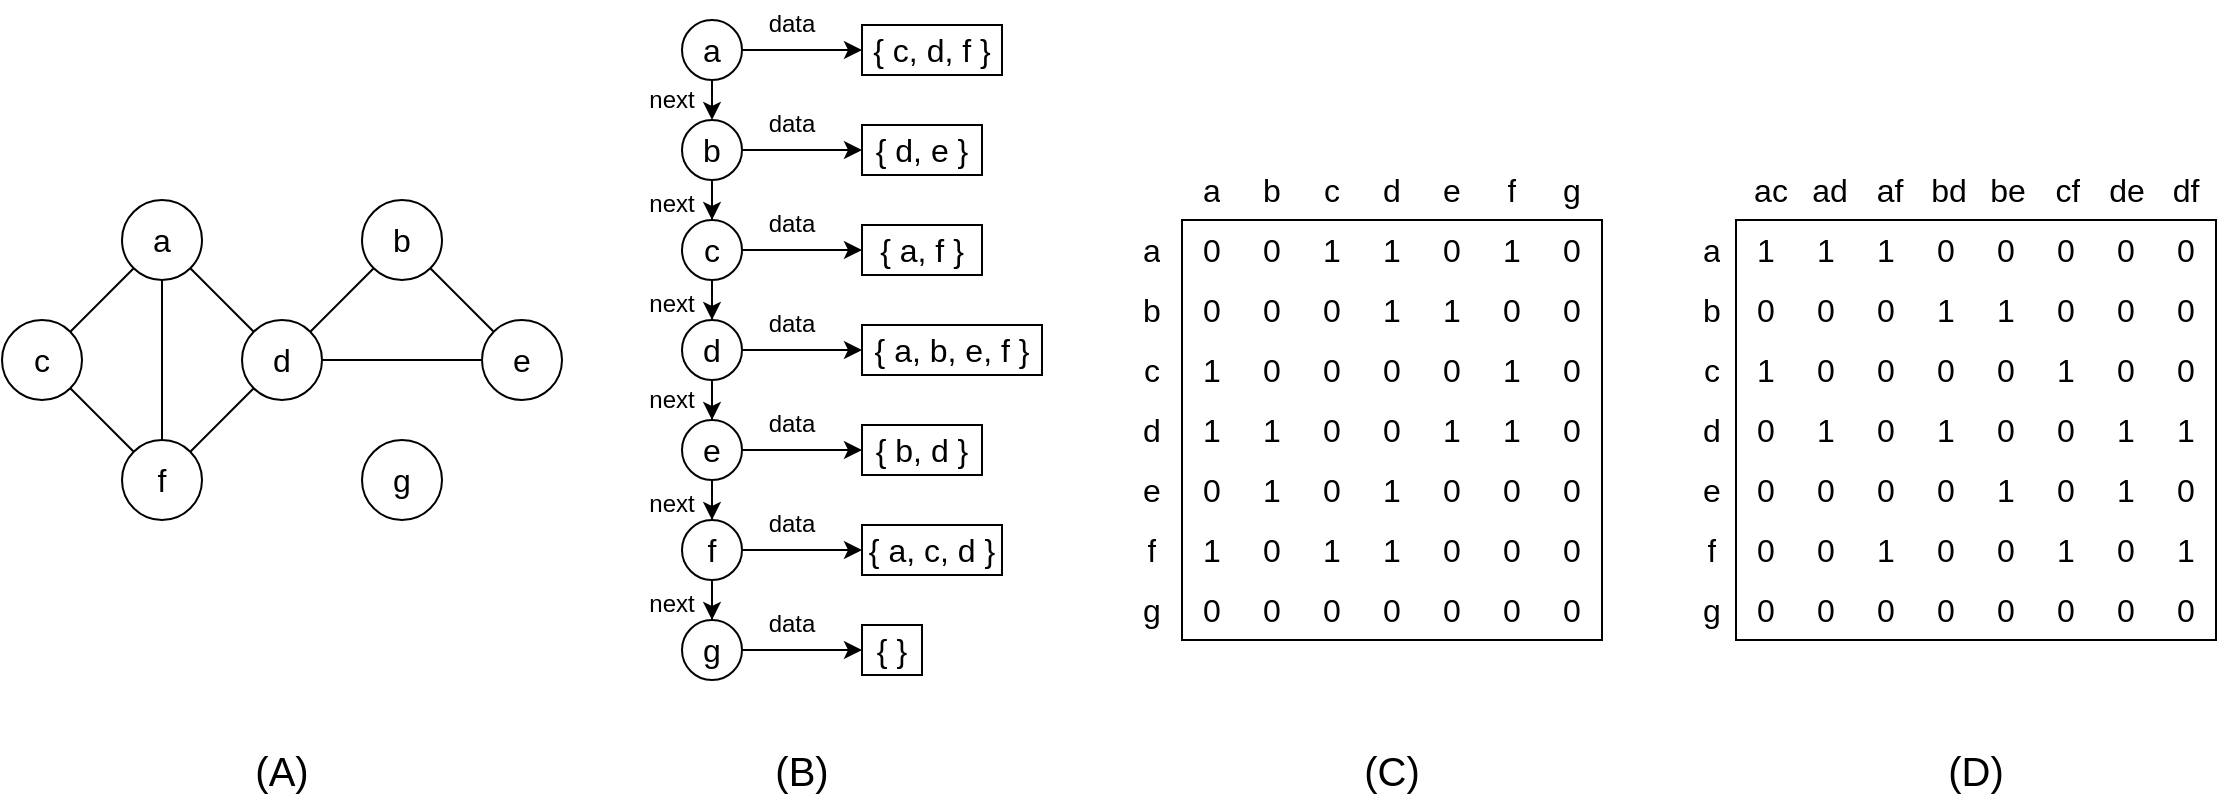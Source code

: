 <mxfile version="20.3.0" type="device"><diagram id="GqiIz-H2Wlv550sUQf_3" name="Page-1"><mxGraphModel dx="1093" dy="683" grid="1" gridSize="10" guides="1" tooltips="1" connect="1" arrows="1" fold="1" page="1" pageScale="1" pageWidth="1654" pageHeight="1169" math="0" shadow="0"><root><mxCell id="0"/><mxCell id="1" parent="0"/><mxCell id="-nvz9pwEFrprLj0sbZK4-195" value="" style="shape=table;html=1;whiteSpace=wrap;startSize=0;container=1;collapsible=0;childLayout=tableLayout;strokeColor=default;fontSize=16;fontColor=#000000;fillColor=none;rowLines=0;columnLines=0;swimlaneHead=0;swimlaneBody=0;horizontal=0;top=0;bottom=0;left=0;right=0;" vertex="1" parent="1"><mxGeometry x="1080" y="200" width="267" height="240" as="geometry"/></mxCell><mxCell id="-nvz9pwEFrprLj0sbZK4-196" style="shape=tableRow;horizontal=0;startSize=0;swimlaneHead=0;swimlaneBody=0;top=0;left=0;bottom=0;right=0;collapsible=0;dropTarget=0;fillColor=none;points=[[0,0.5],[1,0.5]];portConstraint=eastwest;strokeColor=default;fontSize=16;fontColor=#000000;" vertex="1" parent="-nvz9pwEFrprLj0sbZK4-195"><mxGeometry width="267" height="30" as="geometry"/></mxCell><mxCell id="-nvz9pwEFrprLj0sbZK4-197" style="shape=partialRectangle;html=1;whiteSpace=wrap;connectable=0;fillColor=none;top=0;left=0;bottom=0;right=0;overflow=hidden;strokeColor=default;fontSize=16;fontColor=#000000;" vertex="1" parent="-nvz9pwEFrprLj0sbZK4-196"><mxGeometry width="30" height="30" as="geometry"><mxRectangle width="30" height="30" as="alternateBounds"/></mxGeometry></mxCell><mxCell id="-nvz9pwEFrprLj0sbZK4-198" value="ac" style="shape=partialRectangle;html=1;whiteSpace=wrap;connectable=0;fillColor=none;top=0;left=0;bottom=0;right=0;overflow=hidden;strokeColor=default;fontSize=16;fontColor=#000000;" vertex="1" parent="-nvz9pwEFrprLj0sbZK4-196"><mxGeometry x="30" width="29" height="30" as="geometry"><mxRectangle width="29" height="30" as="alternateBounds"/></mxGeometry></mxCell><mxCell id="-nvz9pwEFrprLj0sbZK4-199" value="ad" style="shape=partialRectangle;html=1;whiteSpace=wrap;connectable=0;fillColor=none;top=0;left=0;bottom=0;right=0;overflow=hidden;strokeColor=default;fontSize=16;fontColor=#000000;" vertex="1" parent="-nvz9pwEFrprLj0sbZK4-196"><mxGeometry x="59" width="30" height="30" as="geometry"><mxRectangle width="30" height="30" as="alternateBounds"/></mxGeometry></mxCell><mxCell id="-nvz9pwEFrprLj0sbZK4-200" value="af" style="shape=partialRectangle;html=1;whiteSpace=wrap;connectable=0;fillColor=none;top=0;left=0;bottom=0;right=0;overflow=hidden;strokeColor=default;fontSize=16;fontColor=#000000;" vertex="1" parent="-nvz9pwEFrprLj0sbZK4-196"><mxGeometry x="89" width="30" height="30" as="geometry"><mxRectangle width="30" height="30" as="alternateBounds"/></mxGeometry></mxCell><mxCell id="-nvz9pwEFrprLj0sbZK4-201" value="bd" style="shape=partialRectangle;html=1;whiteSpace=wrap;connectable=0;fillColor=none;top=0;left=0;bottom=0;right=0;overflow=hidden;strokeColor=default;fontSize=16;fontColor=#000000;" vertex="1" parent="-nvz9pwEFrprLj0sbZK4-196"><mxGeometry x="119" width="29" height="30" as="geometry"><mxRectangle width="29" height="30" as="alternateBounds"/></mxGeometry></mxCell><mxCell id="-nvz9pwEFrprLj0sbZK4-202" value="be" style="shape=partialRectangle;html=1;whiteSpace=wrap;connectable=0;fillColor=none;top=0;left=0;bottom=0;right=0;overflow=hidden;strokeColor=default;fontSize=16;fontColor=#000000;" vertex="1" parent="-nvz9pwEFrprLj0sbZK4-196"><mxGeometry x="148" width="30" height="30" as="geometry"><mxRectangle width="30" height="30" as="alternateBounds"/></mxGeometry></mxCell><mxCell id="-nvz9pwEFrprLj0sbZK4-203" value="cf" style="shape=partialRectangle;html=1;whiteSpace=wrap;connectable=0;fillColor=none;top=0;left=0;bottom=0;right=0;overflow=hidden;strokeColor=default;fontSize=16;fontColor=#000000;" vertex="1" parent="-nvz9pwEFrprLj0sbZK4-196"><mxGeometry x="178" width="30" height="30" as="geometry"><mxRectangle width="30" height="30" as="alternateBounds"/></mxGeometry></mxCell><mxCell id="-nvz9pwEFrprLj0sbZK4-204" value="de" style="shape=partialRectangle;html=1;whiteSpace=wrap;connectable=0;fillColor=none;top=0;left=0;bottom=0;right=0;overflow=hidden;strokeColor=default;fontSize=16;fontColor=#000000;" vertex="1" parent="-nvz9pwEFrprLj0sbZK4-196"><mxGeometry x="208" width="29" height="30" as="geometry"><mxRectangle width="29" height="30" as="alternateBounds"/></mxGeometry></mxCell><mxCell id="-nvz9pwEFrprLj0sbZK4-332" value="df" style="shape=partialRectangle;html=1;whiteSpace=wrap;connectable=0;fillColor=none;top=0;left=0;bottom=0;right=0;overflow=hidden;strokeColor=default;fontSize=16;fontColor=#000000;" vertex="1" parent="-nvz9pwEFrprLj0sbZK4-196"><mxGeometry x="237" width="30" height="30" as="geometry"><mxRectangle width="30" height="30" as="alternateBounds"/></mxGeometry></mxCell><mxCell id="-nvz9pwEFrprLj0sbZK4-205" value="" style="shape=tableRow;horizontal=0;startSize=0;swimlaneHead=0;swimlaneBody=0;top=0;left=0;bottom=0;right=0;collapsible=0;dropTarget=0;fillColor=none;points=[[0,0.5],[1,0.5]];portConstraint=eastwest;strokeColor=default;fontSize=16;fontColor=#000000;" vertex="1" parent="-nvz9pwEFrprLj0sbZK4-195"><mxGeometry y="30" width="267" height="30" as="geometry"/></mxCell><mxCell id="-nvz9pwEFrprLj0sbZK4-206" value="a" style="shape=partialRectangle;html=1;whiteSpace=wrap;connectable=0;fillColor=none;top=0;left=0;bottom=0;right=0;overflow=hidden;strokeColor=default;fontSize=16;fontColor=#000000;" vertex="1" parent="-nvz9pwEFrprLj0sbZK4-205"><mxGeometry width="30" height="30" as="geometry"><mxRectangle width="30" height="30" as="alternateBounds"/></mxGeometry></mxCell><mxCell id="-nvz9pwEFrprLj0sbZK4-207" style="shape=partialRectangle;html=1;whiteSpace=wrap;connectable=0;fillColor=none;top=0;left=0;bottom=0;right=0;overflow=hidden;strokeColor=default;fontSize=16;fontColor=#000000;" vertex="1" parent="-nvz9pwEFrprLj0sbZK4-205"><mxGeometry x="30" width="29" height="30" as="geometry"><mxRectangle width="29" height="30" as="alternateBounds"/></mxGeometry></mxCell><mxCell id="-nvz9pwEFrprLj0sbZK4-208" style="shape=partialRectangle;html=1;whiteSpace=wrap;connectable=0;fillColor=none;top=0;left=0;bottom=0;right=0;overflow=hidden;strokeColor=default;fontSize=16;fontColor=#000000;" vertex="1" parent="-nvz9pwEFrprLj0sbZK4-205"><mxGeometry x="59" width="30" height="30" as="geometry"><mxRectangle width="30" height="30" as="alternateBounds"/></mxGeometry></mxCell><mxCell id="-nvz9pwEFrprLj0sbZK4-209" style="shape=partialRectangle;html=1;whiteSpace=wrap;connectable=0;fillColor=none;top=0;left=0;bottom=0;right=0;overflow=hidden;strokeColor=default;fontSize=16;fontColor=#000000;" vertex="1" parent="-nvz9pwEFrprLj0sbZK4-205"><mxGeometry x="89" width="30" height="30" as="geometry"><mxRectangle width="30" height="30" as="alternateBounds"/></mxGeometry></mxCell><mxCell id="-nvz9pwEFrprLj0sbZK4-210" style="shape=partialRectangle;html=1;whiteSpace=wrap;connectable=0;fillColor=none;top=0;left=0;bottom=0;right=0;overflow=hidden;strokeColor=default;fontSize=16;fontColor=#000000;" vertex="1" parent="-nvz9pwEFrprLj0sbZK4-205"><mxGeometry x="119" width="29" height="30" as="geometry"><mxRectangle width="29" height="30" as="alternateBounds"/></mxGeometry></mxCell><mxCell id="-nvz9pwEFrprLj0sbZK4-211" style="shape=partialRectangle;html=1;whiteSpace=wrap;connectable=0;fillColor=none;top=0;left=0;bottom=0;right=0;overflow=hidden;strokeColor=default;fontSize=16;fontColor=#000000;" vertex="1" parent="-nvz9pwEFrprLj0sbZK4-205"><mxGeometry x="148" width="30" height="30" as="geometry"><mxRectangle width="30" height="30" as="alternateBounds"/></mxGeometry></mxCell><mxCell id="-nvz9pwEFrprLj0sbZK4-212" style="shape=partialRectangle;html=1;whiteSpace=wrap;connectable=0;fillColor=none;top=0;left=0;bottom=0;right=0;overflow=hidden;strokeColor=default;fontSize=16;fontColor=#000000;" vertex="1" parent="-nvz9pwEFrprLj0sbZK4-205"><mxGeometry x="178" width="30" height="30" as="geometry"><mxRectangle width="30" height="30" as="alternateBounds"/></mxGeometry></mxCell><mxCell id="-nvz9pwEFrprLj0sbZK4-213" style="shape=partialRectangle;html=1;whiteSpace=wrap;connectable=0;fillColor=none;top=0;left=0;bottom=0;right=0;overflow=hidden;strokeColor=default;fontSize=16;fontColor=#000000;" vertex="1" parent="-nvz9pwEFrprLj0sbZK4-205"><mxGeometry x="208" width="29" height="30" as="geometry"><mxRectangle width="29" height="30" as="alternateBounds"/></mxGeometry></mxCell><mxCell id="-nvz9pwEFrprLj0sbZK4-333" style="shape=partialRectangle;html=1;whiteSpace=wrap;connectable=0;fillColor=none;top=0;left=0;bottom=0;right=0;overflow=hidden;strokeColor=default;fontSize=16;fontColor=#000000;" vertex="1" parent="-nvz9pwEFrprLj0sbZK4-205"><mxGeometry x="237" width="30" height="30" as="geometry"><mxRectangle width="30" height="30" as="alternateBounds"/></mxGeometry></mxCell><mxCell id="-nvz9pwEFrprLj0sbZK4-214" value="" style="shape=tableRow;horizontal=0;startSize=0;swimlaneHead=0;swimlaneBody=0;top=0;left=0;bottom=0;right=0;collapsible=0;dropTarget=0;fillColor=none;points=[[0,0.5],[1,0.5]];portConstraint=eastwest;strokeColor=default;fontSize=16;fontColor=#000000;" vertex="1" parent="-nvz9pwEFrprLj0sbZK4-195"><mxGeometry y="60" width="267" height="30" as="geometry"/></mxCell><mxCell id="-nvz9pwEFrprLj0sbZK4-215" value="b" style="shape=partialRectangle;html=1;whiteSpace=wrap;connectable=0;fillColor=none;top=0;left=0;bottom=0;right=0;overflow=hidden;strokeColor=default;fontSize=16;fontColor=#000000;" vertex="1" parent="-nvz9pwEFrprLj0sbZK4-214"><mxGeometry width="30" height="30" as="geometry"><mxRectangle width="30" height="30" as="alternateBounds"/></mxGeometry></mxCell><mxCell id="-nvz9pwEFrprLj0sbZK4-216" style="shape=partialRectangle;html=1;whiteSpace=wrap;connectable=0;fillColor=none;top=0;left=0;bottom=0;right=0;overflow=hidden;strokeColor=default;fontSize=16;fontColor=#000000;" vertex="1" parent="-nvz9pwEFrprLj0sbZK4-214"><mxGeometry x="30" width="29" height="30" as="geometry"><mxRectangle width="29" height="30" as="alternateBounds"/></mxGeometry></mxCell><mxCell id="-nvz9pwEFrprLj0sbZK4-217" style="shape=partialRectangle;html=1;whiteSpace=wrap;connectable=0;fillColor=none;top=0;left=0;bottom=0;right=0;overflow=hidden;strokeColor=default;fontSize=16;fontColor=#000000;" vertex="1" parent="-nvz9pwEFrprLj0sbZK4-214"><mxGeometry x="59" width="30" height="30" as="geometry"><mxRectangle width="30" height="30" as="alternateBounds"/></mxGeometry></mxCell><mxCell id="-nvz9pwEFrprLj0sbZK4-218" style="shape=partialRectangle;html=1;whiteSpace=wrap;connectable=0;fillColor=none;top=0;left=0;bottom=0;right=0;overflow=hidden;strokeColor=default;fontSize=16;fontColor=#000000;" vertex="1" parent="-nvz9pwEFrprLj0sbZK4-214"><mxGeometry x="89" width="30" height="30" as="geometry"><mxRectangle width="30" height="30" as="alternateBounds"/></mxGeometry></mxCell><mxCell id="-nvz9pwEFrprLj0sbZK4-219" style="shape=partialRectangle;html=1;whiteSpace=wrap;connectable=0;fillColor=none;top=0;left=0;bottom=0;right=0;overflow=hidden;strokeColor=default;fontSize=16;fontColor=#000000;" vertex="1" parent="-nvz9pwEFrprLj0sbZK4-214"><mxGeometry x="119" width="29" height="30" as="geometry"><mxRectangle width="29" height="30" as="alternateBounds"/></mxGeometry></mxCell><mxCell id="-nvz9pwEFrprLj0sbZK4-220" style="shape=partialRectangle;html=1;whiteSpace=wrap;connectable=0;fillColor=none;top=0;left=0;bottom=0;right=0;overflow=hidden;strokeColor=default;fontSize=16;fontColor=#000000;" vertex="1" parent="-nvz9pwEFrprLj0sbZK4-214"><mxGeometry x="148" width="30" height="30" as="geometry"><mxRectangle width="30" height="30" as="alternateBounds"/></mxGeometry></mxCell><mxCell id="-nvz9pwEFrprLj0sbZK4-221" style="shape=partialRectangle;html=1;whiteSpace=wrap;connectable=0;fillColor=none;top=0;left=0;bottom=0;right=0;overflow=hidden;strokeColor=default;fontSize=16;fontColor=#000000;" vertex="1" parent="-nvz9pwEFrprLj0sbZK4-214"><mxGeometry x="178" width="30" height="30" as="geometry"><mxRectangle width="30" height="30" as="alternateBounds"/></mxGeometry></mxCell><mxCell id="-nvz9pwEFrprLj0sbZK4-222" style="shape=partialRectangle;html=1;whiteSpace=wrap;connectable=0;fillColor=none;top=0;left=0;bottom=0;right=0;overflow=hidden;strokeColor=default;fontSize=16;fontColor=#000000;" vertex="1" parent="-nvz9pwEFrprLj0sbZK4-214"><mxGeometry x="208" width="29" height="30" as="geometry"><mxRectangle width="29" height="30" as="alternateBounds"/></mxGeometry></mxCell><mxCell id="-nvz9pwEFrprLj0sbZK4-334" style="shape=partialRectangle;html=1;whiteSpace=wrap;connectable=0;fillColor=none;top=0;left=0;bottom=0;right=0;overflow=hidden;strokeColor=default;fontSize=16;fontColor=#000000;" vertex="1" parent="-nvz9pwEFrprLj0sbZK4-214"><mxGeometry x="237" width="30" height="30" as="geometry"><mxRectangle width="30" height="30" as="alternateBounds"/></mxGeometry></mxCell><mxCell id="-nvz9pwEFrprLj0sbZK4-223" value="" style="shape=tableRow;horizontal=0;startSize=0;swimlaneHead=0;swimlaneBody=0;top=0;left=0;bottom=0;right=0;collapsible=0;dropTarget=0;fillColor=none;points=[[0,0.5],[1,0.5]];portConstraint=eastwest;strokeColor=default;fontSize=16;fontColor=#000000;" vertex="1" parent="-nvz9pwEFrprLj0sbZK4-195"><mxGeometry y="90" width="267" height="30" as="geometry"/></mxCell><mxCell id="-nvz9pwEFrprLj0sbZK4-224" value="c" style="shape=partialRectangle;html=1;whiteSpace=wrap;connectable=0;fillColor=none;top=0;left=0;bottom=0;right=0;overflow=hidden;pointerEvents=1;strokeColor=default;fontSize=16;fontColor=#000000;" vertex="1" parent="-nvz9pwEFrprLj0sbZK4-223"><mxGeometry width="30" height="30" as="geometry"><mxRectangle width="30" height="30" as="alternateBounds"/></mxGeometry></mxCell><mxCell id="-nvz9pwEFrprLj0sbZK4-225" style="shape=partialRectangle;html=1;whiteSpace=wrap;connectable=0;fillColor=none;top=0;left=0;bottom=0;right=0;overflow=hidden;pointerEvents=1;strokeColor=default;fontSize=16;fontColor=#000000;" vertex="1" parent="-nvz9pwEFrprLj0sbZK4-223"><mxGeometry x="30" width="29" height="30" as="geometry"><mxRectangle width="29" height="30" as="alternateBounds"/></mxGeometry></mxCell><mxCell id="-nvz9pwEFrprLj0sbZK4-226" style="shape=partialRectangle;html=1;whiteSpace=wrap;connectable=0;fillColor=none;top=0;left=0;bottom=0;right=0;overflow=hidden;pointerEvents=1;strokeColor=default;fontSize=16;fontColor=#000000;" vertex="1" parent="-nvz9pwEFrprLj0sbZK4-223"><mxGeometry x="59" width="30" height="30" as="geometry"><mxRectangle width="30" height="30" as="alternateBounds"/></mxGeometry></mxCell><mxCell id="-nvz9pwEFrprLj0sbZK4-227" style="shape=partialRectangle;html=1;whiteSpace=wrap;connectable=0;fillColor=none;top=0;left=0;bottom=0;right=0;overflow=hidden;pointerEvents=1;strokeColor=default;fontSize=16;fontColor=#000000;" vertex="1" parent="-nvz9pwEFrprLj0sbZK4-223"><mxGeometry x="89" width="30" height="30" as="geometry"><mxRectangle width="30" height="30" as="alternateBounds"/></mxGeometry></mxCell><mxCell id="-nvz9pwEFrprLj0sbZK4-228" style="shape=partialRectangle;html=1;whiteSpace=wrap;connectable=0;fillColor=none;top=0;left=0;bottom=0;right=0;overflow=hidden;pointerEvents=1;strokeColor=default;fontSize=16;fontColor=#000000;" vertex="1" parent="-nvz9pwEFrprLj0sbZK4-223"><mxGeometry x="119" width="29" height="30" as="geometry"><mxRectangle width="29" height="30" as="alternateBounds"/></mxGeometry></mxCell><mxCell id="-nvz9pwEFrprLj0sbZK4-229" style="shape=partialRectangle;html=1;whiteSpace=wrap;connectable=0;fillColor=none;top=0;left=0;bottom=0;right=0;overflow=hidden;pointerEvents=1;strokeColor=default;fontSize=16;fontColor=#000000;" vertex="1" parent="-nvz9pwEFrprLj0sbZK4-223"><mxGeometry x="148" width="30" height="30" as="geometry"><mxRectangle width="30" height="30" as="alternateBounds"/></mxGeometry></mxCell><mxCell id="-nvz9pwEFrprLj0sbZK4-230" style="shape=partialRectangle;html=1;whiteSpace=wrap;connectable=0;fillColor=none;top=0;left=0;bottom=0;right=0;overflow=hidden;pointerEvents=1;strokeColor=default;fontSize=16;fontColor=#000000;" vertex="1" parent="-nvz9pwEFrprLj0sbZK4-223"><mxGeometry x="178" width="30" height="30" as="geometry"><mxRectangle width="30" height="30" as="alternateBounds"/></mxGeometry></mxCell><mxCell id="-nvz9pwEFrprLj0sbZK4-231" style="shape=partialRectangle;html=1;whiteSpace=wrap;connectable=0;fillColor=none;top=0;left=0;bottom=0;right=0;overflow=hidden;pointerEvents=1;strokeColor=default;fontSize=16;fontColor=#000000;" vertex="1" parent="-nvz9pwEFrprLj0sbZK4-223"><mxGeometry x="208" width="29" height="30" as="geometry"><mxRectangle width="29" height="30" as="alternateBounds"/></mxGeometry></mxCell><mxCell id="-nvz9pwEFrprLj0sbZK4-335" style="shape=partialRectangle;html=1;whiteSpace=wrap;connectable=0;fillColor=none;top=0;left=0;bottom=0;right=0;overflow=hidden;pointerEvents=1;strokeColor=default;fontSize=16;fontColor=#000000;" vertex="1" parent="-nvz9pwEFrprLj0sbZK4-223"><mxGeometry x="237" width="30" height="30" as="geometry"><mxRectangle width="30" height="30" as="alternateBounds"/></mxGeometry></mxCell><mxCell id="-nvz9pwEFrprLj0sbZK4-232" style="shape=tableRow;horizontal=0;startSize=0;swimlaneHead=0;swimlaneBody=0;top=0;left=0;bottom=0;right=0;collapsible=0;dropTarget=0;fillColor=none;points=[[0,0.5],[1,0.5]];portConstraint=eastwest;strokeColor=default;fontSize=16;fontColor=#000000;" vertex="1" parent="-nvz9pwEFrprLj0sbZK4-195"><mxGeometry y="120" width="267" height="30" as="geometry"/></mxCell><mxCell id="-nvz9pwEFrprLj0sbZK4-233" value="d" style="shape=partialRectangle;html=1;whiteSpace=wrap;connectable=0;fillColor=none;top=0;left=0;bottom=0;right=0;overflow=hidden;pointerEvents=1;strokeColor=default;fontSize=16;fontColor=#000000;" vertex="1" parent="-nvz9pwEFrprLj0sbZK4-232"><mxGeometry width="30" height="30" as="geometry"><mxRectangle width="30" height="30" as="alternateBounds"/></mxGeometry></mxCell><mxCell id="-nvz9pwEFrprLj0sbZK4-234" style="shape=partialRectangle;html=1;whiteSpace=wrap;connectable=0;fillColor=none;top=0;left=0;bottom=0;right=0;overflow=hidden;pointerEvents=1;strokeColor=default;fontSize=16;fontColor=#000000;" vertex="1" parent="-nvz9pwEFrprLj0sbZK4-232"><mxGeometry x="30" width="29" height="30" as="geometry"><mxRectangle width="29" height="30" as="alternateBounds"/></mxGeometry></mxCell><mxCell id="-nvz9pwEFrprLj0sbZK4-235" style="shape=partialRectangle;html=1;whiteSpace=wrap;connectable=0;fillColor=none;top=0;left=0;bottom=0;right=0;overflow=hidden;pointerEvents=1;strokeColor=default;fontSize=16;fontColor=#000000;" vertex="1" parent="-nvz9pwEFrprLj0sbZK4-232"><mxGeometry x="59" width="30" height="30" as="geometry"><mxRectangle width="30" height="30" as="alternateBounds"/></mxGeometry></mxCell><mxCell id="-nvz9pwEFrprLj0sbZK4-236" style="shape=partialRectangle;html=1;whiteSpace=wrap;connectable=0;fillColor=none;top=0;left=0;bottom=0;right=0;overflow=hidden;pointerEvents=1;strokeColor=default;fontSize=16;fontColor=#000000;" vertex="1" parent="-nvz9pwEFrprLj0sbZK4-232"><mxGeometry x="89" width="30" height="30" as="geometry"><mxRectangle width="30" height="30" as="alternateBounds"/></mxGeometry></mxCell><mxCell id="-nvz9pwEFrprLj0sbZK4-237" style="shape=partialRectangle;html=1;whiteSpace=wrap;connectable=0;fillColor=none;top=0;left=0;bottom=0;right=0;overflow=hidden;pointerEvents=1;strokeColor=default;fontSize=16;fontColor=#000000;" vertex="1" parent="-nvz9pwEFrprLj0sbZK4-232"><mxGeometry x="119" width="29" height="30" as="geometry"><mxRectangle width="29" height="30" as="alternateBounds"/></mxGeometry></mxCell><mxCell id="-nvz9pwEFrprLj0sbZK4-238" style="shape=partialRectangle;html=1;whiteSpace=wrap;connectable=0;fillColor=none;top=0;left=0;bottom=0;right=0;overflow=hidden;pointerEvents=1;strokeColor=default;fontSize=16;fontColor=#000000;" vertex="1" parent="-nvz9pwEFrprLj0sbZK4-232"><mxGeometry x="148" width="30" height="30" as="geometry"><mxRectangle width="30" height="30" as="alternateBounds"/></mxGeometry></mxCell><mxCell id="-nvz9pwEFrprLj0sbZK4-239" style="shape=partialRectangle;html=1;whiteSpace=wrap;connectable=0;fillColor=none;top=0;left=0;bottom=0;right=0;overflow=hidden;pointerEvents=1;strokeColor=default;fontSize=16;fontColor=#000000;" vertex="1" parent="-nvz9pwEFrprLj0sbZK4-232"><mxGeometry x="178" width="30" height="30" as="geometry"><mxRectangle width="30" height="30" as="alternateBounds"/></mxGeometry></mxCell><mxCell id="-nvz9pwEFrprLj0sbZK4-240" style="shape=partialRectangle;html=1;whiteSpace=wrap;connectable=0;fillColor=none;top=0;left=0;bottom=0;right=0;overflow=hidden;pointerEvents=1;strokeColor=default;fontSize=16;fontColor=#000000;" vertex="1" parent="-nvz9pwEFrprLj0sbZK4-232"><mxGeometry x="208" width="29" height="30" as="geometry"><mxRectangle width="29" height="30" as="alternateBounds"/></mxGeometry></mxCell><mxCell id="-nvz9pwEFrprLj0sbZK4-336" style="shape=partialRectangle;html=1;whiteSpace=wrap;connectable=0;fillColor=none;top=0;left=0;bottom=0;right=0;overflow=hidden;pointerEvents=1;strokeColor=default;fontSize=16;fontColor=#000000;" vertex="1" parent="-nvz9pwEFrprLj0sbZK4-232"><mxGeometry x="237" width="30" height="30" as="geometry"><mxRectangle width="30" height="30" as="alternateBounds"/></mxGeometry></mxCell><mxCell id="-nvz9pwEFrprLj0sbZK4-241" style="shape=tableRow;horizontal=0;startSize=0;swimlaneHead=0;swimlaneBody=0;top=0;left=0;bottom=0;right=0;collapsible=0;dropTarget=0;fillColor=none;points=[[0,0.5],[1,0.5]];portConstraint=eastwest;strokeColor=default;fontSize=16;fontColor=#000000;" vertex="1" parent="-nvz9pwEFrprLj0sbZK4-195"><mxGeometry y="150" width="267" height="30" as="geometry"/></mxCell><mxCell id="-nvz9pwEFrprLj0sbZK4-242" value="e" style="shape=partialRectangle;html=1;whiteSpace=wrap;connectable=0;fillColor=none;top=0;left=0;bottom=0;right=0;overflow=hidden;pointerEvents=1;strokeColor=default;fontSize=16;fontColor=#000000;" vertex="1" parent="-nvz9pwEFrprLj0sbZK4-241"><mxGeometry width="30" height="30" as="geometry"><mxRectangle width="30" height="30" as="alternateBounds"/></mxGeometry></mxCell><mxCell id="-nvz9pwEFrprLj0sbZK4-243" style="shape=partialRectangle;html=1;whiteSpace=wrap;connectable=0;fillColor=none;top=0;left=0;bottom=0;right=0;overflow=hidden;pointerEvents=1;strokeColor=default;fontSize=16;fontColor=#000000;" vertex="1" parent="-nvz9pwEFrprLj0sbZK4-241"><mxGeometry x="30" width="29" height="30" as="geometry"><mxRectangle width="29" height="30" as="alternateBounds"/></mxGeometry></mxCell><mxCell id="-nvz9pwEFrprLj0sbZK4-244" style="shape=partialRectangle;html=1;whiteSpace=wrap;connectable=0;fillColor=none;top=0;left=0;bottom=0;right=0;overflow=hidden;pointerEvents=1;strokeColor=default;fontSize=16;fontColor=#000000;" vertex="1" parent="-nvz9pwEFrprLj0sbZK4-241"><mxGeometry x="59" width="30" height="30" as="geometry"><mxRectangle width="30" height="30" as="alternateBounds"/></mxGeometry></mxCell><mxCell id="-nvz9pwEFrprLj0sbZK4-245" style="shape=partialRectangle;html=1;whiteSpace=wrap;connectable=0;fillColor=none;top=0;left=0;bottom=0;right=0;overflow=hidden;pointerEvents=1;strokeColor=default;fontSize=16;fontColor=#000000;" vertex="1" parent="-nvz9pwEFrprLj0sbZK4-241"><mxGeometry x="89" width="30" height="30" as="geometry"><mxRectangle width="30" height="30" as="alternateBounds"/></mxGeometry></mxCell><mxCell id="-nvz9pwEFrprLj0sbZK4-246" style="shape=partialRectangle;html=1;whiteSpace=wrap;connectable=0;fillColor=none;top=0;left=0;bottom=0;right=0;overflow=hidden;pointerEvents=1;strokeColor=default;fontSize=16;fontColor=#000000;" vertex="1" parent="-nvz9pwEFrprLj0sbZK4-241"><mxGeometry x="119" width="29" height="30" as="geometry"><mxRectangle width="29" height="30" as="alternateBounds"/></mxGeometry></mxCell><mxCell id="-nvz9pwEFrprLj0sbZK4-247" style="shape=partialRectangle;html=1;whiteSpace=wrap;connectable=0;fillColor=none;top=0;left=0;bottom=0;right=0;overflow=hidden;pointerEvents=1;strokeColor=default;fontSize=16;fontColor=#000000;" vertex="1" parent="-nvz9pwEFrprLj0sbZK4-241"><mxGeometry x="148" width="30" height="30" as="geometry"><mxRectangle width="30" height="30" as="alternateBounds"/></mxGeometry></mxCell><mxCell id="-nvz9pwEFrprLj0sbZK4-248" style="shape=partialRectangle;html=1;whiteSpace=wrap;connectable=0;fillColor=none;top=0;left=0;bottom=0;right=0;overflow=hidden;pointerEvents=1;strokeColor=default;fontSize=16;fontColor=#000000;" vertex="1" parent="-nvz9pwEFrprLj0sbZK4-241"><mxGeometry x="178" width="30" height="30" as="geometry"><mxRectangle width="30" height="30" as="alternateBounds"/></mxGeometry></mxCell><mxCell id="-nvz9pwEFrprLj0sbZK4-249" style="shape=partialRectangle;html=1;whiteSpace=wrap;connectable=0;fillColor=none;top=0;left=0;bottom=0;right=0;overflow=hidden;pointerEvents=1;strokeColor=default;fontSize=16;fontColor=#000000;" vertex="1" parent="-nvz9pwEFrprLj0sbZK4-241"><mxGeometry x="208" width="29" height="30" as="geometry"><mxRectangle width="29" height="30" as="alternateBounds"/></mxGeometry></mxCell><mxCell id="-nvz9pwEFrprLj0sbZK4-337" style="shape=partialRectangle;html=1;whiteSpace=wrap;connectable=0;fillColor=none;top=0;left=0;bottom=0;right=0;overflow=hidden;pointerEvents=1;strokeColor=default;fontSize=16;fontColor=#000000;" vertex="1" parent="-nvz9pwEFrprLj0sbZK4-241"><mxGeometry x="237" width="30" height="30" as="geometry"><mxRectangle width="30" height="30" as="alternateBounds"/></mxGeometry></mxCell><mxCell id="-nvz9pwEFrprLj0sbZK4-250" style="shape=tableRow;horizontal=0;startSize=0;swimlaneHead=0;swimlaneBody=0;top=0;left=0;bottom=0;right=0;collapsible=0;dropTarget=0;fillColor=none;points=[[0,0.5],[1,0.5]];portConstraint=eastwest;strokeColor=default;fontSize=16;fontColor=#000000;" vertex="1" parent="-nvz9pwEFrprLj0sbZK4-195"><mxGeometry y="180" width="267" height="30" as="geometry"/></mxCell><mxCell id="-nvz9pwEFrprLj0sbZK4-251" value="f" style="shape=partialRectangle;html=1;whiteSpace=wrap;connectable=0;fillColor=none;top=0;left=0;bottom=0;right=0;overflow=hidden;pointerEvents=1;strokeColor=default;fontSize=16;fontColor=#000000;" vertex="1" parent="-nvz9pwEFrprLj0sbZK4-250"><mxGeometry width="30" height="30" as="geometry"><mxRectangle width="30" height="30" as="alternateBounds"/></mxGeometry></mxCell><mxCell id="-nvz9pwEFrprLj0sbZK4-252" style="shape=partialRectangle;html=1;whiteSpace=wrap;connectable=0;fillColor=none;top=0;left=0;bottom=0;right=0;overflow=hidden;pointerEvents=1;strokeColor=default;fontSize=16;fontColor=#000000;" vertex="1" parent="-nvz9pwEFrprLj0sbZK4-250"><mxGeometry x="30" width="29" height="30" as="geometry"><mxRectangle width="29" height="30" as="alternateBounds"/></mxGeometry></mxCell><mxCell id="-nvz9pwEFrprLj0sbZK4-253" style="shape=partialRectangle;html=1;whiteSpace=wrap;connectable=0;fillColor=none;top=0;left=0;bottom=0;right=0;overflow=hidden;pointerEvents=1;strokeColor=default;fontSize=16;fontColor=#000000;" vertex="1" parent="-nvz9pwEFrprLj0sbZK4-250"><mxGeometry x="59" width="30" height="30" as="geometry"><mxRectangle width="30" height="30" as="alternateBounds"/></mxGeometry></mxCell><mxCell id="-nvz9pwEFrprLj0sbZK4-254" style="shape=partialRectangle;html=1;whiteSpace=wrap;connectable=0;fillColor=none;top=0;left=0;bottom=0;right=0;overflow=hidden;pointerEvents=1;strokeColor=default;fontSize=16;fontColor=#000000;" vertex="1" parent="-nvz9pwEFrprLj0sbZK4-250"><mxGeometry x="89" width="30" height="30" as="geometry"><mxRectangle width="30" height="30" as="alternateBounds"/></mxGeometry></mxCell><mxCell id="-nvz9pwEFrprLj0sbZK4-255" style="shape=partialRectangle;html=1;whiteSpace=wrap;connectable=0;fillColor=none;top=0;left=0;bottom=0;right=0;overflow=hidden;pointerEvents=1;strokeColor=default;fontSize=16;fontColor=#000000;" vertex="1" parent="-nvz9pwEFrprLj0sbZK4-250"><mxGeometry x="119" width="29" height="30" as="geometry"><mxRectangle width="29" height="30" as="alternateBounds"/></mxGeometry></mxCell><mxCell id="-nvz9pwEFrprLj0sbZK4-256" style="shape=partialRectangle;html=1;whiteSpace=wrap;connectable=0;fillColor=none;top=0;left=0;bottom=0;right=0;overflow=hidden;pointerEvents=1;strokeColor=default;fontSize=16;fontColor=#000000;" vertex="1" parent="-nvz9pwEFrprLj0sbZK4-250"><mxGeometry x="148" width="30" height="30" as="geometry"><mxRectangle width="30" height="30" as="alternateBounds"/></mxGeometry></mxCell><mxCell id="-nvz9pwEFrprLj0sbZK4-257" style="shape=partialRectangle;html=1;whiteSpace=wrap;connectable=0;fillColor=none;top=0;left=0;bottom=0;right=0;overflow=hidden;pointerEvents=1;strokeColor=default;fontSize=16;fontColor=#000000;" vertex="1" parent="-nvz9pwEFrprLj0sbZK4-250"><mxGeometry x="178" width="30" height="30" as="geometry"><mxRectangle width="30" height="30" as="alternateBounds"/></mxGeometry></mxCell><mxCell id="-nvz9pwEFrprLj0sbZK4-258" style="shape=partialRectangle;html=1;whiteSpace=wrap;connectable=0;fillColor=none;top=0;left=0;bottom=0;right=0;overflow=hidden;pointerEvents=1;strokeColor=default;fontSize=16;fontColor=#000000;" vertex="1" parent="-nvz9pwEFrprLj0sbZK4-250"><mxGeometry x="208" width="29" height="30" as="geometry"><mxRectangle width="29" height="30" as="alternateBounds"/></mxGeometry></mxCell><mxCell id="-nvz9pwEFrprLj0sbZK4-338" style="shape=partialRectangle;html=1;whiteSpace=wrap;connectable=0;fillColor=none;top=0;left=0;bottom=0;right=0;overflow=hidden;pointerEvents=1;strokeColor=default;fontSize=16;fontColor=#000000;" vertex="1" parent="-nvz9pwEFrprLj0sbZK4-250"><mxGeometry x="237" width="30" height="30" as="geometry"><mxRectangle width="30" height="30" as="alternateBounds"/></mxGeometry></mxCell><mxCell id="-nvz9pwEFrprLj0sbZK4-259" style="shape=tableRow;horizontal=0;startSize=0;swimlaneHead=0;swimlaneBody=0;top=0;left=0;bottom=0;right=0;collapsible=0;dropTarget=0;fillColor=none;points=[[0,0.5],[1,0.5]];portConstraint=eastwest;strokeColor=default;fontSize=16;fontColor=#000000;" vertex="1" parent="-nvz9pwEFrprLj0sbZK4-195"><mxGeometry y="210" width="267" height="30" as="geometry"/></mxCell><mxCell id="-nvz9pwEFrprLj0sbZK4-260" value="g" style="shape=partialRectangle;html=1;whiteSpace=wrap;connectable=0;fillColor=none;top=0;left=0;bottom=0;right=0;overflow=hidden;pointerEvents=1;strokeColor=default;fontSize=16;fontColor=#000000;" vertex="1" parent="-nvz9pwEFrprLj0sbZK4-259"><mxGeometry width="30" height="30" as="geometry"><mxRectangle width="30" height="30" as="alternateBounds"/></mxGeometry></mxCell><mxCell id="-nvz9pwEFrprLj0sbZK4-261" style="shape=partialRectangle;html=1;whiteSpace=wrap;connectable=0;fillColor=none;top=0;left=0;bottom=0;right=0;overflow=hidden;pointerEvents=1;strokeColor=default;fontSize=16;fontColor=#000000;" vertex="1" parent="-nvz9pwEFrprLj0sbZK4-259"><mxGeometry x="30" width="29" height="30" as="geometry"><mxRectangle width="29" height="30" as="alternateBounds"/></mxGeometry></mxCell><mxCell id="-nvz9pwEFrprLj0sbZK4-262" style="shape=partialRectangle;html=1;whiteSpace=wrap;connectable=0;fillColor=none;top=0;left=0;bottom=0;right=0;overflow=hidden;pointerEvents=1;strokeColor=default;fontSize=16;fontColor=#000000;" vertex="1" parent="-nvz9pwEFrprLj0sbZK4-259"><mxGeometry x="59" width="30" height="30" as="geometry"><mxRectangle width="30" height="30" as="alternateBounds"/></mxGeometry></mxCell><mxCell id="-nvz9pwEFrprLj0sbZK4-263" style="shape=partialRectangle;html=1;whiteSpace=wrap;connectable=0;fillColor=none;top=0;left=0;bottom=0;right=0;overflow=hidden;pointerEvents=1;strokeColor=default;fontSize=16;fontColor=#000000;" vertex="1" parent="-nvz9pwEFrprLj0sbZK4-259"><mxGeometry x="89" width="30" height="30" as="geometry"><mxRectangle width="30" height="30" as="alternateBounds"/></mxGeometry></mxCell><mxCell id="-nvz9pwEFrprLj0sbZK4-264" style="shape=partialRectangle;html=1;whiteSpace=wrap;connectable=0;fillColor=none;top=0;left=0;bottom=0;right=0;overflow=hidden;pointerEvents=1;strokeColor=default;fontSize=16;fontColor=#000000;" vertex="1" parent="-nvz9pwEFrprLj0sbZK4-259"><mxGeometry x="119" width="29" height="30" as="geometry"><mxRectangle width="29" height="30" as="alternateBounds"/></mxGeometry></mxCell><mxCell id="-nvz9pwEFrprLj0sbZK4-265" style="shape=partialRectangle;html=1;whiteSpace=wrap;connectable=0;fillColor=none;top=0;left=0;bottom=0;right=0;overflow=hidden;pointerEvents=1;strokeColor=default;fontSize=16;fontColor=#000000;" vertex="1" parent="-nvz9pwEFrprLj0sbZK4-259"><mxGeometry x="148" width="30" height="30" as="geometry"><mxRectangle width="30" height="30" as="alternateBounds"/></mxGeometry></mxCell><mxCell id="-nvz9pwEFrprLj0sbZK4-266" style="shape=partialRectangle;html=1;whiteSpace=wrap;connectable=0;fillColor=none;top=0;left=0;bottom=0;right=0;overflow=hidden;pointerEvents=1;strokeColor=default;fontSize=16;fontColor=#000000;" vertex="1" parent="-nvz9pwEFrprLj0sbZK4-259"><mxGeometry x="178" width="30" height="30" as="geometry"><mxRectangle width="30" height="30" as="alternateBounds"/></mxGeometry></mxCell><mxCell id="-nvz9pwEFrprLj0sbZK4-267" style="shape=partialRectangle;html=1;whiteSpace=wrap;connectable=0;fillColor=none;top=0;left=0;bottom=0;right=0;overflow=hidden;pointerEvents=1;strokeColor=default;fontSize=16;fontColor=#000000;" vertex="1" parent="-nvz9pwEFrprLj0sbZK4-259"><mxGeometry x="208" width="29" height="30" as="geometry"><mxRectangle width="29" height="30" as="alternateBounds"/></mxGeometry></mxCell><mxCell id="-nvz9pwEFrprLj0sbZK4-339" style="shape=partialRectangle;html=1;whiteSpace=wrap;connectable=0;fillColor=none;top=0;left=0;bottom=0;right=0;overflow=hidden;pointerEvents=1;strokeColor=default;fontSize=16;fontColor=#000000;" vertex="1" parent="-nvz9pwEFrprLj0sbZK4-259"><mxGeometry x="237" width="30" height="30" as="geometry"><mxRectangle width="30" height="30" as="alternateBounds"/></mxGeometry></mxCell><mxCell id="-nvz9pwEFrprLj0sbZK4-268" value="" style="shape=table;html=1;whiteSpace=wrap;startSize=0;container=1;collapsible=0;childLayout=tableLayout;strokeColor=default;fontSize=12;fontColor=#000000;fillColor=none;rowLines=0;columnLines=0;top=1;swimlaneHead=0;swimlaneBody=0;horizontal=1;" vertex="1" parent="1"><mxGeometry x="1107" y="230" width="240" height="210" as="geometry"/></mxCell><mxCell id="-nvz9pwEFrprLj0sbZK4-269" value="" style="shape=tableRow;horizontal=0;startSize=0;swimlaneHead=0;swimlaneBody=0;top=0;left=0;bottom=0;right=0;collapsible=0;dropTarget=0;fillColor=none;points=[[0,0.5],[1,0.5]];portConstraint=eastwest;strokeColor=default;fontSize=12;fontColor=#000000;" vertex="1" parent="-nvz9pwEFrprLj0sbZK4-268"><mxGeometry width="240" height="30" as="geometry"/></mxCell><mxCell id="-nvz9pwEFrprLj0sbZK4-270" value="1" style="shape=partialRectangle;html=1;whiteSpace=wrap;connectable=0;fillColor=none;top=0;left=0;bottom=0;right=0;overflow=hidden;strokeColor=none;fontSize=16;fontColor=#000000;" vertex="1" parent="-nvz9pwEFrprLj0sbZK4-269"><mxGeometry width="30" height="30" as="geometry"><mxRectangle width="30" height="30" as="alternateBounds"/></mxGeometry></mxCell><mxCell id="-nvz9pwEFrprLj0sbZK4-271" value="1" style="shape=partialRectangle;html=1;whiteSpace=wrap;connectable=0;fillColor=none;top=0;left=0;bottom=0;right=0;overflow=hidden;strokeColor=none;fontSize=16;fontColor=#000000;" vertex="1" parent="-nvz9pwEFrprLj0sbZK4-269"><mxGeometry x="30" width="30" height="30" as="geometry"><mxRectangle width="30" height="30" as="alternateBounds"/></mxGeometry></mxCell><mxCell id="-nvz9pwEFrprLj0sbZK4-272" value="1" style="shape=partialRectangle;html=1;whiteSpace=wrap;connectable=0;fillColor=none;top=0;left=0;bottom=0;right=0;overflow=hidden;strokeColor=none;fontSize=16;fontColor=#000000;" vertex="1" parent="-nvz9pwEFrprLj0sbZK4-269"><mxGeometry x="60" width="30" height="30" as="geometry"><mxRectangle width="30" height="30" as="alternateBounds"/></mxGeometry></mxCell><mxCell id="-nvz9pwEFrprLj0sbZK4-273" value="0" style="shape=partialRectangle;html=1;whiteSpace=wrap;connectable=0;fillColor=none;top=0;left=0;bottom=0;right=0;overflow=hidden;strokeColor=none;fontSize=16;fontColor=#000000;" vertex="1" parent="-nvz9pwEFrprLj0sbZK4-269"><mxGeometry x="90" width="30" height="30" as="geometry"><mxRectangle width="30" height="30" as="alternateBounds"/></mxGeometry></mxCell><mxCell id="-nvz9pwEFrprLj0sbZK4-274" value="0" style="shape=partialRectangle;html=1;whiteSpace=wrap;connectable=0;fillColor=none;top=0;left=0;bottom=0;right=0;overflow=hidden;strokeColor=none;fontSize=16;fontColor=#000000;" vertex="1" parent="-nvz9pwEFrprLj0sbZK4-269"><mxGeometry x="120" width="30" height="30" as="geometry"><mxRectangle width="30" height="30" as="alternateBounds"/></mxGeometry></mxCell><mxCell id="-nvz9pwEFrprLj0sbZK4-275" value="0" style="shape=partialRectangle;html=1;whiteSpace=wrap;connectable=0;fillColor=none;top=0;left=0;bottom=0;right=0;overflow=hidden;strokeColor=none;fontSize=16;fontColor=#000000;" vertex="1" parent="-nvz9pwEFrprLj0sbZK4-269"><mxGeometry x="150" width="30" height="30" as="geometry"><mxRectangle width="30" height="30" as="alternateBounds"/></mxGeometry></mxCell><mxCell id="-nvz9pwEFrprLj0sbZK4-276" value="0" style="shape=partialRectangle;html=1;whiteSpace=wrap;connectable=0;fillColor=none;top=0;left=0;bottom=0;right=0;overflow=hidden;strokeColor=none;fontSize=16;fontColor=#000000;" vertex="1" parent="-nvz9pwEFrprLj0sbZK4-269"><mxGeometry x="180" width="30" height="30" as="geometry"><mxRectangle width="30" height="30" as="alternateBounds"/></mxGeometry></mxCell><mxCell id="-nvz9pwEFrprLj0sbZK4-325" value="0" style="shape=partialRectangle;html=1;whiteSpace=wrap;connectable=0;fillColor=none;top=0;left=0;bottom=0;right=0;overflow=hidden;strokeColor=none;fontSize=16;fontColor=#000000;" vertex="1" parent="-nvz9pwEFrprLj0sbZK4-269"><mxGeometry x="210" width="30" height="30" as="geometry"><mxRectangle width="30" height="30" as="alternateBounds"/></mxGeometry></mxCell><mxCell id="-nvz9pwEFrprLj0sbZK4-277" value="" style="shape=tableRow;horizontal=0;startSize=0;swimlaneHead=0;swimlaneBody=0;top=0;left=0;bottom=0;right=0;collapsible=0;dropTarget=0;fillColor=none;points=[[0,0.5],[1,0.5]];portConstraint=eastwest;strokeColor=default;fontSize=12;fontColor=#000000;" vertex="1" parent="-nvz9pwEFrprLj0sbZK4-268"><mxGeometry y="30" width="240" height="30" as="geometry"/></mxCell><mxCell id="-nvz9pwEFrprLj0sbZK4-278" value="0" style="shape=partialRectangle;html=1;whiteSpace=wrap;connectable=0;fillColor=none;top=0;left=0;bottom=0;right=0;overflow=hidden;strokeColor=none;fontSize=16;fontColor=#000000;" vertex="1" parent="-nvz9pwEFrprLj0sbZK4-277"><mxGeometry width="30" height="30" as="geometry"><mxRectangle width="30" height="30" as="alternateBounds"/></mxGeometry></mxCell><mxCell id="-nvz9pwEFrprLj0sbZK4-279" value="0" style="shape=partialRectangle;html=1;whiteSpace=wrap;connectable=0;fillColor=none;top=0;left=0;bottom=0;right=0;overflow=hidden;strokeColor=none;fontSize=16;fontColor=#000000;" vertex="1" parent="-nvz9pwEFrprLj0sbZK4-277"><mxGeometry x="30" width="30" height="30" as="geometry"><mxRectangle width="30" height="30" as="alternateBounds"/></mxGeometry></mxCell><mxCell id="-nvz9pwEFrprLj0sbZK4-280" value="0" style="shape=partialRectangle;html=1;whiteSpace=wrap;connectable=0;fillColor=none;top=0;left=0;bottom=0;right=0;overflow=hidden;strokeColor=none;fontSize=16;fontColor=#000000;" vertex="1" parent="-nvz9pwEFrprLj0sbZK4-277"><mxGeometry x="60" width="30" height="30" as="geometry"><mxRectangle width="30" height="30" as="alternateBounds"/></mxGeometry></mxCell><mxCell id="-nvz9pwEFrprLj0sbZK4-281" value="1" style="shape=partialRectangle;html=1;whiteSpace=wrap;connectable=0;fillColor=none;top=0;left=0;bottom=0;right=0;overflow=hidden;strokeColor=none;fontSize=16;fontColor=#000000;" vertex="1" parent="-nvz9pwEFrprLj0sbZK4-277"><mxGeometry x="90" width="30" height="30" as="geometry"><mxRectangle width="30" height="30" as="alternateBounds"/></mxGeometry></mxCell><mxCell id="-nvz9pwEFrprLj0sbZK4-282" value="1" style="shape=partialRectangle;html=1;whiteSpace=wrap;connectable=0;fillColor=none;top=0;left=0;bottom=0;right=0;overflow=hidden;strokeColor=none;fontSize=16;fontColor=#000000;" vertex="1" parent="-nvz9pwEFrprLj0sbZK4-277"><mxGeometry x="120" width="30" height="30" as="geometry"><mxRectangle width="30" height="30" as="alternateBounds"/></mxGeometry></mxCell><mxCell id="-nvz9pwEFrprLj0sbZK4-283" value="0" style="shape=partialRectangle;html=1;whiteSpace=wrap;connectable=0;fillColor=none;top=0;left=0;bottom=0;right=0;overflow=hidden;strokeColor=none;fontSize=16;fontColor=#000000;" vertex="1" parent="-nvz9pwEFrprLj0sbZK4-277"><mxGeometry x="150" width="30" height="30" as="geometry"><mxRectangle width="30" height="30" as="alternateBounds"/></mxGeometry></mxCell><mxCell id="-nvz9pwEFrprLj0sbZK4-284" value="0" style="shape=partialRectangle;html=1;whiteSpace=wrap;connectable=0;fillColor=none;top=0;left=0;bottom=0;right=0;overflow=hidden;strokeColor=none;fontSize=16;fontColor=#000000;" vertex="1" parent="-nvz9pwEFrprLj0sbZK4-277"><mxGeometry x="180" width="30" height="30" as="geometry"><mxRectangle width="30" height="30" as="alternateBounds"/></mxGeometry></mxCell><mxCell id="-nvz9pwEFrprLj0sbZK4-326" value="0" style="shape=partialRectangle;html=1;whiteSpace=wrap;connectable=0;fillColor=none;top=0;left=0;bottom=0;right=0;overflow=hidden;strokeColor=none;fontSize=16;fontColor=#000000;" vertex="1" parent="-nvz9pwEFrprLj0sbZK4-277"><mxGeometry x="210" width="30" height="30" as="geometry"><mxRectangle width="30" height="30" as="alternateBounds"/></mxGeometry></mxCell><mxCell id="-nvz9pwEFrprLj0sbZK4-285" style="shape=tableRow;horizontal=0;startSize=0;swimlaneHead=0;swimlaneBody=0;top=0;left=0;bottom=0;right=0;collapsible=0;dropTarget=0;fillColor=none;points=[[0,0.5],[1,0.5]];portConstraint=eastwest;strokeColor=default;fontSize=12;fontColor=#000000;" vertex="1" parent="-nvz9pwEFrprLj0sbZK4-268"><mxGeometry y="60" width="240" height="30" as="geometry"/></mxCell><mxCell id="-nvz9pwEFrprLj0sbZK4-286" value="1" style="shape=partialRectangle;html=1;whiteSpace=wrap;connectable=0;fillColor=none;top=1;left=0;bottom=0;right=0;overflow=hidden;strokeColor=none;fontSize=16;fontColor=#000000;" vertex="1" parent="-nvz9pwEFrprLj0sbZK4-285"><mxGeometry width="30" height="30" as="geometry"><mxRectangle width="30" height="30" as="alternateBounds"/></mxGeometry></mxCell><mxCell id="-nvz9pwEFrprLj0sbZK4-287" value="0" style="shape=partialRectangle;html=1;whiteSpace=wrap;connectable=0;fillColor=none;top=1;left=0;bottom=0;right=0;overflow=hidden;strokeColor=none;fontSize=16;fontColor=#000000;" vertex="1" parent="-nvz9pwEFrprLj0sbZK4-285"><mxGeometry x="30" width="30" height="30" as="geometry"><mxRectangle width="30" height="30" as="alternateBounds"/></mxGeometry></mxCell><mxCell id="-nvz9pwEFrprLj0sbZK4-288" value="0" style="shape=partialRectangle;html=1;whiteSpace=wrap;connectable=0;fillColor=none;top=1;left=0;bottom=0;right=0;overflow=hidden;strokeColor=none;fontSize=16;fontColor=#000000;" vertex="1" parent="-nvz9pwEFrprLj0sbZK4-285"><mxGeometry x="60" width="30" height="30" as="geometry"><mxRectangle width="30" height="30" as="alternateBounds"/></mxGeometry></mxCell><mxCell id="-nvz9pwEFrprLj0sbZK4-289" value="0" style="shape=partialRectangle;html=1;whiteSpace=wrap;connectable=0;fillColor=none;top=1;left=0;bottom=0;right=0;overflow=hidden;strokeColor=none;fontSize=16;fontColor=#000000;" vertex="1" parent="-nvz9pwEFrprLj0sbZK4-285"><mxGeometry x="90" width="30" height="30" as="geometry"><mxRectangle width="30" height="30" as="alternateBounds"/></mxGeometry></mxCell><mxCell id="-nvz9pwEFrprLj0sbZK4-290" value="0" style="shape=partialRectangle;html=1;whiteSpace=wrap;connectable=0;fillColor=none;top=1;left=0;bottom=0;right=0;overflow=hidden;strokeColor=none;fontSize=16;fontColor=#000000;" vertex="1" parent="-nvz9pwEFrprLj0sbZK4-285"><mxGeometry x="120" width="30" height="30" as="geometry"><mxRectangle width="30" height="30" as="alternateBounds"/></mxGeometry></mxCell><mxCell id="-nvz9pwEFrprLj0sbZK4-291" value="1" style="shape=partialRectangle;html=1;whiteSpace=wrap;connectable=0;fillColor=none;top=1;left=0;bottom=0;right=0;overflow=hidden;strokeColor=none;fontSize=16;fontColor=#000000;" vertex="1" parent="-nvz9pwEFrprLj0sbZK4-285"><mxGeometry x="150" width="30" height="30" as="geometry"><mxRectangle width="30" height="30" as="alternateBounds"/></mxGeometry></mxCell><mxCell id="-nvz9pwEFrprLj0sbZK4-292" value="0" style="shape=partialRectangle;html=1;whiteSpace=wrap;connectable=0;fillColor=none;top=1;left=0;bottom=0;right=0;overflow=hidden;strokeColor=none;fontSize=16;fontColor=#000000;" vertex="1" parent="-nvz9pwEFrprLj0sbZK4-285"><mxGeometry x="180" width="30" height="30" as="geometry"><mxRectangle width="30" height="30" as="alternateBounds"/></mxGeometry></mxCell><mxCell id="-nvz9pwEFrprLj0sbZK4-327" value="0" style="shape=partialRectangle;html=1;whiteSpace=wrap;connectable=0;fillColor=none;top=1;left=0;bottom=0;right=0;overflow=hidden;strokeColor=none;fontSize=16;fontColor=#000000;" vertex="1" parent="-nvz9pwEFrprLj0sbZK4-285"><mxGeometry x="210" width="30" height="30" as="geometry"><mxRectangle width="30" height="30" as="alternateBounds"/></mxGeometry></mxCell><mxCell id="-nvz9pwEFrprLj0sbZK4-293" style="shape=tableRow;horizontal=0;startSize=0;swimlaneHead=0;swimlaneBody=0;top=0;left=0;bottom=0;right=0;collapsible=0;dropTarget=0;fillColor=none;points=[[0,0.5],[1,0.5]];portConstraint=eastwest;strokeColor=default;fontSize=12;fontColor=#000000;" vertex="1" parent="-nvz9pwEFrprLj0sbZK4-268"><mxGeometry y="90" width="240" height="30" as="geometry"/></mxCell><mxCell id="-nvz9pwEFrprLj0sbZK4-294" value="0" style="shape=partialRectangle;html=1;whiteSpace=wrap;connectable=0;fillColor=none;top=0;left=0;bottom=0;right=0;overflow=hidden;strokeColor=none;fontSize=16;fontColor=#000000;" vertex="1" parent="-nvz9pwEFrprLj0sbZK4-293"><mxGeometry width="30" height="30" as="geometry"><mxRectangle width="30" height="30" as="alternateBounds"/></mxGeometry></mxCell><mxCell id="-nvz9pwEFrprLj0sbZK4-295" value="1" style="shape=partialRectangle;html=1;whiteSpace=wrap;connectable=0;fillColor=none;top=0;left=0;bottom=0;right=0;overflow=hidden;strokeColor=none;fontSize=16;fontColor=#000000;" vertex="1" parent="-nvz9pwEFrprLj0sbZK4-293"><mxGeometry x="30" width="30" height="30" as="geometry"><mxRectangle width="30" height="30" as="alternateBounds"/></mxGeometry></mxCell><mxCell id="-nvz9pwEFrprLj0sbZK4-296" value="0" style="shape=partialRectangle;html=1;whiteSpace=wrap;connectable=0;fillColor=none;top=0;left=0;bottom=0;right=0;overflow=hidden;strokeColor=none;fontSize=16;fontColor=#000000;" vertex="1" parent="-nvz9pwEFrprLj0sbZK4-293"><mxGeometry x="60" width="30" height="30" as="geometry"><mxRectangle width="30" height="30" as="alternateBounds"/></mxGeometry></mxCell><mxCell id="-nvz9pwEFrprLj0sbZK4-297" value="1" style="shape=partialRectangle;html=1;whiteSpace=wrap;connectable=0;fillColor=none;top=0;left=0;bottom=0;right=0;overflow=hidden;strokeColor=none;fontSize=16;fontColor=#000000;" vertex="1" parent="-nvz9pwEFrprLj0sbZK4-293"><mxGeometry x="90" width="30" height="30" as="geometry"><mxRectangle width="30" height="30" as="alternateBounds"/></mxGeometry></mxCell><mxCell id="-nvz9pwEFrprLj0sbZK4-298" value="0" style="shape=partialRectangle;html=1;whiteSpace=wrap;connectable=0;fillColor=none;top=0;left=0;bottom=0;right=0;overflow=hidden;strokeColor=none;fontSize=16;fontColor=#000000;" vertex="1" parent="-nvz9pwEFrprLj0sbZK4-293"><mxGeometry x="120" width="30" height="30" as="geometry"><mxRectangle width="30" height="30" as="alternateBounds"/></mxGeometry></mxCell><mxCell id="-nvz9pwEFrprLj0sbZK4-299" value="0" style="shape=partialRectangle;html=1;whiteSpace=wrap;connectable=0;fillColor=none;top=0;left=0;bottom=0;right=0;overflow=hidden;strokeColor=none;fontSize=16;fontColor=#000000;" vertex="1" parent="-nvz9pwEFrprLj0sbZK4-293"><mxGeometry x="150" width="30" height="30" as="geometry"><mxRectangle width="30" height="30" as="alternateBounds"/></mxGeometry></mxCell><mxCell id="-nvz9pwEFrprLj0sbZK4-300" value="1" style="shape=partialRectangle;html=1;whiteSpace=wrap;connectable=0;fillColor=none;top=0;left=0;bottom=0;right=0;overflow=hidden;strokeColor=none;fontSize=16;fontColor=#000000;" vertex="1" parent="-nvz9pwEFrprLj0sbZK4-293"><mxGeometry x="180" width="30" height="30" as="geometry"><mxRectangle width="30" height="30" as="alternateBounds"/></mxGeometry></mxCell><mxCell id="-nvz9pwEFrprLj0sbZK4-328" value="1" style="shape=partialRectangle;html=1;whiteSpace=wrap;connectable=0;fillColor=none;top=0;left=0;bottom=0;right=0;overflow=hidden;strokeColor=none;fontSize=16;fontColor=#000000;" vertex="1" parent="-nvz9pwEFrprLj0sbZK4-293"><mxGeometry x="210" width="30" height="30" as="geometry"><mxRectangle width="30" height="30" as="alternateBounds"/></mxGeometry></mxCell><mxCell id="-nvz9pwEFrprLj0sbZK4-301" style="shape=tableRow;horizontal=0;startSize=0;swimlaneHead=0;swimlaneBody=0;top=0;left=0;bottom=0;right=0;collapsible=0;dropTarget=0;fillColor=none;points=[[0,0.5],[1,0.5]];portConstraint=eastwest;strokeColor=default;fontSize=12;fontColor=#000000;" vertex="1" parent="-nvz9pwEFrprLj0sbZK4-268"><mxGeometry y="120" width="240" height="30" as="geometry"/></mxCell><mxCell id="-nvz9pwEFrprLj0sbZK4-302" value="0" style="shape=partialRectangle;html=1;whiteSpace=wrap;connectable=0;fillColor=none;top=0;left=0;bottom=0;right=0;overflow=hidden;strokeColor=none;fontSize=16;fontColor=#000000;" vertex="1" parent="-nvz9pwEFrprLj0sbZK4-301"><mxGeometry width="30" height="30" as="geometry"><mxRectangle width="30" height="30" as="alternateBounds"/></mxGeometry></mxCell><mxCell id="-nvz9pwEFrprLj0sbZK4-303" value="0" style="shape=partialRectangle;html=1;whiteSpace=wrap;connectable=0;fillColor=none;top=0;left=0;bottom=0;right=0;overflow=hidden;strokeColor=none;fontSize=16;fontColor=#000000;" vertex="1" parent="-nvz9pwEFrprLj0sbZK4-301"><mxGeometry x="30" width="30" height="30" as="geometry"><mxRectangle width="30" height="30" as="alternateBounds"/></mxGeometry></mxCell><mxCell id="-nvz9pwEFrprLj0sbZK4-304" value="0" style="shape=partialRectangle;html=1;whiteSpace=wrap;connectable=0;fillColor=none;top=0;left=0;bottom=0;right=0;overflow=hidden;strokeColor=none;fontSize=16;fontColor=#000000;" vertex="1" parent="-nvz9pwEFrprLj0sbZK4-301"><mxGeometry x="60" width="30" height="30" as="geometry"><mxRectangle width="30" height="30" as="alternateBounds"/></mxGeometry></mxCell><mxCell id="-nvz9pwEFrprLj0sbZK4-305" value="0" style="shape=partialRectangle;html=1;whiteSpace=wrap;connectable=0;fillColor=none;top=0;left=0;bottom=0;right=0;overflow=hidden;strokeColor=none;fontSize=16;fontColor=#000000;" vertex="1" parent="-nvz9pwEFrprLj0sbZK4-301"><mxGeometry x="90" width="30" height="30" as="geometry"><mxRectangle width="30" height="30" as="alternateBounds"/></mxGeometry></mxCell><mxCell id="-nvz9pwEFrprLj0sbZK4-306" value="1" style="shape=partialRectangle;html=1;whiteSpace=wrap;connectable=0;fillColor=none;top=0;left=0;bottom=0;right=0;overflow=hidden;strokeColor=none;fontSize=16;fontColor=#000000;" vertex="1" parent="-nvz9pwEFrprLj0sbZK4-301"><mxGeometry x="120" width="30" height="30" as="geometry"><mxRectangle width="30" height="30" as="alternateBounds"/></mxGeometry></mxCell><mxCell id="-nvz9pwEFrprLj0sbZK4-307" value="0" style="shape=partialRectangle;html=1;whiteSpace=wrap;connectable=0;fillColor=none;top=0;left=0;bottom=0;right=0;overflow=hidden;strokeColor=none;fontSize=16;fontColor=#000000;" vertex="1" parent="-nvz9pwEFrprLj0sbZK4-301"><mxGeometry x="150" width="30" height="30" as="geometry"><mxRectangle width="30" height="30" as="alternateBounds"/></mxGeometry></mxCell><mxCell id="-nvz9pwEFrprLj0sbZK4-308" value="1" style="shape=partialRectangle;html=1;whiteSpace=wrap;connectable=0;fillColor=none;top=0;left=0;bottom=0;right=0;overflow=hidden;strokeColor=none;fontSize=16;fontColor=#000000;" vertex="1" parent="-nvz9pwEFrprLj0sbZK4-301"><mxGeometry x="180" width="30" height="30" as="geometry"><mxRectangle width="30" height="30" as="alternateBounds"/></mxGeometry></mxCell><mxCell id="-nvz9pwEFrprLj0sbZK4-329" value="0" style="shape=partialRectangle;html=1;whiteSpace=wrap;connectable=0;fillColor=none;top=0;left=0;bottom=0;right=0;overflow=hidden;strokeColor=none;fontSize=16;fontColor=#000000;" vertex="1" parent="-nvz9pwEFrprLj0sbZK4-301"><mxGeometry x="210" width="30" height="30" as="geometry"><mxRectangle width="30" height="30" as="alternateBounds"/></mxGeometry></mxCell><mxCell id="-nvz9pwEFrprLj0sbZK4-309" style="shape=tableRow;horizontal=0;startSize=0;swimlaneHead=0;swimlaneBody=0;top=0;left=0;bottom=0;right=0;collapsible=0;dropTarget=0;fillColor=none;points=[[0,0.5],[1,0.5]];portConstraint=eastwest;strokeColor=default;fontSize=12;fontColor=#000000;" vertex="1" parent="-nvz9pwEFrprLj0sbZK4-268"><mxGeometry y="150" width="240" height="30" as="geometry"/></mxCell><mxCell id="-nvz9pwEFrprLj0sbZK4-310" value="0" style="shape=partialRectangle;html=1;whiteSpace=wrap;connectable=0;fillColor=none;top=0;left=0;bottom=0;right=0;overflow=hidden;strokeColor=none;fontSize=16;fontColor=#000000;" vertex="1" parent="-nvz9pwEFrprLj0sbZK4-309"><mxGeometry width="30" height="30" as="geometry"><mxRectangle width="30" height="30" as="alternateBounds"/></mxGeometry></mxCell><mxCell id="-nvz9pwEFrprLj0sbZK4-311" value="0" style="shape=partialRectangle;html=1;whiteSpace=wrap;connectable=0;fillColor=none;top=0;left=0;bottom=0;right=0;overflow=hidden;strokeColor=none;fontSize=16;fontColor=#000000;" vertex="1" parent="-nvz9pwEFrprLj0sbZK4-309"><mxGeometry x="30" width="30" height="30" as="geometry"><mxRectangle width="30" height="30" as="alternateBounds"/></mxGeometry></mxCell><mxCell id="-nvz9pwEFrprLj0sbZK4-312" value="1" style="shape=partialRectangle;html=1;whiteSpace=wrap;connectable=0;fillColor=none;top=0;left=0;bottom=0;right=0;overflow=hidden;strokeColor=none;fontSize=16;fontColor=#000000;" vertex="1" parent="-nvz9pwEFrprLj0sbZK4-309"><mxGeometry x="60" width="30" height="30" as="geometry"><mxRectangle width="30" height="30" as="alternateBounds"/></mxGeometry></mxCell><mxCell id="-nvz9pwEFrprLj0sbZK4-313" value="0" style="shape=partialRectangle;html=1;whiteSpace=wrap;connectable=0;fillColor=none;top=0;left=0;bottom=0;right=0;overflow=hidden;strokeColor=none;fontSize=16;fontColor=#000000;" vertex="1" parent="-nvz9pwEFrprLj0sbZK4-309"><mxGeometry x="90" width="30" height="30" as="geometry"><mxRectangle width="30" height="30" as="alternateBounds"/></mxGeometry></mxCell><mxCell id="-nvz9pwEFrprLj0sbZK4-314" value="0" style="shape=partialRectangle;html=1;whiteSpace=wrap;connectable=0;fillColor=none;top=0;left=0;bottom=0;right=0;overflow=hidden;strokeColor=none;fontSize=16;fontColor=#000000;" vertex="1" parent="-nvz9pwEFrprLj0sbZK4-309"><mxGeometry x="120" width="30" height="30" as="geometry"><mxRectangle width="30" height="30" as="alternateBounds"/></mxGeometry></mxCell><mxCell id="-nvz9pwEFrprLj0sbZK4-315" value="1" style="shape=partialRectangle;html=1;whiteSpace=wrap;connectable=0;fillColor=none;top=0;left=0;bottom=0;right=0;overflow=hidden;strokeColor=none;fontSize=16;fontColor=#000000;" vertex="1" parent="-nvz9pwEFrprLj0sbZK4-309"><mxGeometry x="150" width="30" height="30" as="geometry"><mxRectangle width="30" height="30" as="alternateBounds"/></mxGeometry></mxCell><mxCell id="-nvz9pwEFrprLj0sbZK4-316" value="0" style="shape=partialRectangle;html=1;whiteSpace=wrap;connectable=0;fillColor=none;top=0;left=0;bottom=0;right=0;overflow=hidden;strokeColor=none;fontSize=16;fontColor=#000000;" vertex="1" parent="-nvz9pwEFrprLj0sbZK4-309"><mxGeometry x="180" width="30" height="30" as="geometry"><mxRectangle width="30" height="30" as="alternateBounds"/></mxGeometry></mxCell><mxCell id="-nvz9pwEFrprLj0sbZK4-330" value="1" style="shape=partialRectangle;html=1;whiteSpace=wrap;connectable=0;fillColor=none;top=0;left=0;bottom=0;right=0;overflow=hidden;strokeColor=none;fontSize=16;fontColor=#000000;" vertex="1" parent="-nvz9pwEFrprLj0sbZK4-309"><mxGeometry x="210" width="30" height="30" as="geometry"><mxRectangle width="30" height="30" as="alternateBounds"/></mxGeometry></mxCell><mxCell id="-nvz9pwEFrprLj0sbZK4-317" style="shape=tableRow;horizontal=0;startSize=0;swimlaneHead=0;swimlaneBody=0;top=0;left=0;bottom=0;right=0;collapsible=0;dropTarget=0;fillColor=none;points=[[0,0.5],[1,0.5]];portConstraint=eastwest;strokeColor=default;fontSize=12;fontColor=#000000;" vertex="1" parent="-nvz9pwEFrprLj0sbZK4-268"><mxGeometry y="180" width="240" height="30" as="geometry"/></mxCell><mxCell id="-nvz9pwEFrprLj0sbZK4-318" value="0" style="shape=partialRectangle;html=1;whiteSpace=wrap;connectable=0;fillColor=none;top=0;left=0;bottom=0;right=0;overflow=hidden;strokeColor=none;fontSize=16;fontColor=#000000;" vertex="1" parent="-nvz9pwEFrprLj0sbZK4-317"><mxGeometry width="30" height="30" as="geometry"><mxRectangle width="30" height="30" as="alternateBounds"/></mxGeometry></mxCell><mxCell id="-nvz9pwEFrprLj0sbZK4-319" value="0" style="shape=partialRectangle;html=1;whiteSpace=wrap;connectable=0;fillColor=none;top=0;left=0;bottom=0;right=0;overflow=hidden;strokeColor=none;fontSize=16;fontColor=#000000;" vertex="1" parent="-nvz9pwEFrprLj0sbZK4-317"><mxGeometry x="30" width="30" height="30" as="geometry"><mxRectangle width="30" height="30" as="alternateBounds"/></mxGeometry></mxCell><mxCell id="-nvz9pwEFrprLj0sbZK4-320" value="0" style="shape=partialRectangle;html=1;whiteSpace=wrap;connectable=0;fillColor=none;top=0;left=0;bottom=0;right=0;overflow=hidden;strokeColor=none;fontSize=16;fontColor=#000000;" vertex="1" parent="-nvz9pwEFrprLj0sbZK4-317"><mxGeometry x="60" width="30" height="30" as="geometry"><mxRectangle width="30" height="30" as="alternateBounds"/></mxGeometry></mxCell><mxCell id="-nvz9pwEFrprLj0sbZK4-321" value="0" style="shape=partialRectangle;html=1;whiteSpace=wrap;connectable=0;fillColor=none;top=0;left=0;bottom=0;right=0;overflow=hidden;strokeColor=none;fontSize=16;fontColor=#000000;" vertex="1" parent="-nvz9pwEFrprLj0sbZK4-317"><mxGeometry x="90" width="30" height="30" as="geometry"><mxRectangle width="30" height="30" as="alternateBounds"/></mxGeometry></mxCell><mxCell id="-nvz9pwEFrprLj0sbZK4-322" value="0" style="shape=partialRectangle;html=1;whiteSpace=wrap;connectable=0;fillColor=none;top=0;left=0;bottom=0;right=0;overflow=hidden;strokeColor=none;fontSize=16;fontColor=#000000;" vertex="1" parent="-nvz9pwEFrprLj0sbZK4-317"><mxGeometry x="120" width="30" height="30" as="geometry"><mxRectangle width="30" height="30" as="alternateBounds"/></mxGeometry></mxCell><mxCell id="-nvz9pwEFrprLj0sbZK4-323" value="0" style="shape=partialRectangle;html=1;whiteSpace=wrap;connectable=0;fillColor=none;top=0;left=0;bottom=0;right=0;overflow=hidden;strokeColor=none;fontSize=16;fontColor=#000000;" vertex="1" parent="-nvz9pwEFrprLj0sbZK4-317"><mxGeometry x="150" width="30" height="30" as="geometry"><mxRectangle width="30" height="30" as="alternateBounds"/></mxGeometry></mxCell><mxCell id="-nvz9pwEFrprLj0sbZK4-324" value="0" style="shape=partialRectangle;html=1;whiteSpace=wrap;connectable=0;fillColor=none;top=0;left=0;bottom=0;right=0;overflow=hidden;strokeColor=none;fontSize=16;fontColor=#000000;" vertex="1" parent="-nvz9pwEFrprLj0sbZK4-317"><mxGeometry x="180" width="30" height="30" as="geometry"><mxRectangle width="30" height="30" as="alternateBounds"/></mxGeometry></mxCell><mxCell id="-nvz9pwEFrprLj0sbZK4-331" value="0" style="shape=partialRectangle;html=1;whiteSpace=wrap;connectable=0;fillColor=none;top=0;left=0;bottom=0;right=0;overflow=hidden;strokeColor=none;fontSize=16;fontColor=#000000;" vertex="1" parent="-nvz9pwEFrprLj0sbZK4-317"><mxGeometry x="210" width="30" height="30" as="geometry"><mxRectangle width="30" height="30" as="alternateBounds"/></mxGeometry></mxCell><mxCell id="-nvz9pwEFrprLj0sbZK4-426" value="" style="shape=table;html=1;whiteSpace=wrap;startSize=0;container=1;collapsible=0;childLayout=tableLayout;strokeColor=default;fontSize=16;fontColor=#000000;fillColor=none;rowLines=0;columnLines=0;swimlaneHead=0;swimlaneBody=0;horizontal=0;top=0;bottom=0;left=0;right=0;" vertex="1" parent="1"><mxGeometry x="800" y="200" width="240" height="240" as="geometry"/></mxCell><mxCell id="-nvz9pwEFrprLj0sbZK4-427" style="shape=tableRow;horizontal=0;startSize=0;swimlaneHead=0;swimlaneBody=0;top=0;left=0;bottom=0;right=0;collapsible=0;dropTarget=0;fillColor=none;points=[[0,0.5],[1,0.5]];portConstraint=eastwest;strokeColor=default;fontSize=16;fontColor=#000000;" vertex="1" parent="-nvz9pwEFrprLj0sbZK4-426"><mxGeometry width="240" height="30" as="geometry"/></mxCell><mxCell id="-nvz9pwEFrprLj0sbZK4-428" style="shape=partialRectangle;html=1;whiteSpace=wrap;connectable=0;fillColor=none;top=0;left=0;bottom=0;right=0;overflow=hidden;strokeColor=default;fontSize=16;fontColor=#000000;" vertex="1" parent="-nvz9pwEFrprLj0sbZK4-427"><mxGeometry width="30" height="30" as="geometry"><mxRectangle width="30" height="30" as="alternateBounds"/></mxGeometry></mxCell><mxCell id="-nvz9pwEFrprLj0sbZK4-429" value="a" style="shape=partialRectangle;html=1;whiteSpace=wrap;connectable=0;fillColor=none;top=0;left=0;bottom=0;right=0;overflow=hidden;strokeColor=default;fontSize=16;fontColor=#000000;" vertex="1" parent="-nvz9pwEFrprLj0sbZK4-427"><mxGeometry x="30" width="30" height="30" as="geometry"><mxRectangle width="30" height="30" as="alternateBounds"/></mxGeometry></mxCell><mxCell id="-nvz9pwEFrprLj0sbZK4-430" value="b" style="shape=partialRectangle;html=1;whiteSpace=wrap;connectable=0;fillColor=none;top=0;left=0;bottom=0;right=0;overflow=hidden;strokeColor=default;fontSize=16;fontColor=#000000;" vertex="1" parent="-nvz9pwEFrprLj0sbZK4-427"><mxGeometry x="60" width="30" height="30" as="geometry"><mxRectangle width="30" height="30" as="alternateBounds"/></mxGeometry></mxCell><mxCell id="-nvz9pwEFrprLj0sbZK4-431" value="c" style="shape=partialRectangle;html=1;whiteSpace=wrap;connectable=0;fillColor=none;top=0;left=0;bottom=0;right=0;overflow=hidden;strokeColor=default;fontSize=16;fontColor=#000000;" vertex="1" parent="-nvz9pwEFrprLj0sbZK4-427"><mxGeometry x="90" width="30" height="30" as="geometry"><mxRectangle width="30" height="30" as="alternateBounds"/></mxGeometry></mxCell><mxCell id="-nvz9pwEFrprLj0sbZK4-432" value="d" style="shape=partialRectangle;html=1;whiteSpace=wrap;connectable=0;fillColor=none;top=0;left=0;bottom=0;right=0;overflow=hidden;strokeColor=default;fontSize=16;fontColor=#000000;" vertex="1" parent="-nvz9pwEFrprLj0sbZK4-427"><mxGeometry x="120" width="30" height="30" as="geometry"><mxRectangle width="30" height="30" as="alternateBounds"/></mxGeometry></mxCell><mxCell id="-nvz9pwEFrprLj0sbZK4-433" value="e" style="shape=partialRectangle;html=1;whiteSpace=wrap;connectable=0;fillColor=none;top=0;left=0;bottom=0;right=0;overflow=hidden;strokeColor=default;fontSize=16;fontColor=#000000;" vertex="1" parent="-nvz9pwEFrprLj0sbZK4-427"><mxGeometry x="150" width="30" height="30" as="geometry"><mxRectangle width="30" height="30" as="alternateBounds"/></mxGeometry></mxCell><mxCell id="-nvz9pwEFrprLj0sbZK4-434" value="f" style="shape=partialRectangle;html=1;whiteSpace=wrap;connectable=0;fillColor=none;top=0;left=0;bottom=0;right=0;overflow=hidden;strokeColor=default;fontSize=16;fontColor=#000000;" vertex="1" parent="-nvz9pwEFrprLj0sbZK4-427"><mxGeometry x="180" width="30" height="30" as="geometry"><mxRectangle width="30" height="30" as="alternateBounds"/></mxGeometry></mxCell><mxCell id="-nvz9pwEFrprLj0sbZK4-435" value="g" style="shape=partialRectangle;html=1;whiteSpace=wrap;connectable=0;fillColor=none;top=0;left=0;bottom=0;right=0;overflow=hidden;strokeColor=default;fontSize=16;fontColor=#000000;" vertex="1" parent="-nvz9pwEFrprLj0sbZK4-427"><mxGeometry x="210" width="30" height="30" as="geometry"><mxRectangle width="30" height="30" as="alternateBounds"/></mxGeometry></mxCell><mxCell id="-nvz9pwEFrprLj0sbZK4-436" value="" style="shape=tableRow;horizontal=0;startSize=0;swimlaneHead=0;swimlaneBody=0;top=0;left=0;bottom=0;right=0;collapsible=0;dropTarget=0;fillColor=none;points=[[0,0.5],[1,0.5]];portConstraint=eastwest;strokeColor=default;fontSize=16;fontColor=#000000;" vertex="1" parent="-nvz9pwEFrprLj0sbZK4-426"><mxGeometry y="30" width="240" height="30" as="geometry"/></mxCell><mxCell id="-nvz9pwEFrprLj0sbZK4-437" value="a" style="shape=partialRectangle;html=1;whiteSpace=wrap;connectable=0;fillColor=none;top=0;left=0;bottom=0;right=0;overflow=hidden;strokeColor=default;fontSize=16;fontColor=#000000;" vertex="1" parent="-nvz9pwEFrprLj0sbZK4-436"><mxGeometry width="30" height="30" as="geometry"><mxRectangle width="30" height="30" as="alternateBounds"/></mxGeometry></mxCell><mxCell id="-nvz9pwEFrprLj0sbZK4-438" style="shape=partialRectangle;html=1;whiteSpace=wrap;connectable=0;fillColor=none;top=0;left=0;bottom=0;right=0;overflow=hidden;strokeColor=default;fontSize=16;fontColor=#000000;" vertex="1" parent="-nvz9pwEFrprLj0sbZK4-436"><mxGeometry x="30" width="30" height="30" as="geometry"><mxRectangle width="30" height="30" as="alternateBounds"/></mxGeometry></mxCell><mxCell id="-nvz9pwEFrprLj0sbZK4-439" style="shape=partialRectangle;html=1;whiteSpace=wrap;connectable=0;fillColor=none;top=0;left=0;bottom=0;right=0;overflow=hidden;strokeColor=default;fontSize=16;fontColor=#000000;" vertex="1" parent="-nvz9pwEFrprLj0sbZK4-436"><mxGeometry x="60" width="30" height="30" as="geometry"><mxRectangle width="30" height="30" as="alternateBounds"/></mxGeometry></mxCell><mxCell id="-nvz9pwEFrprLj0sbZK4-440" style="shape=partialRectangle;html=1;whiteSpace=wrap;connectable=0;fillColor=none;top=0;left=0;bottom=0;right=0;overflow=hidden;strokeColor=default;fontSize=16;fontColor=#000000;" vertex="1" parent="-nvz9pwEFrprLj0sbZK4-436"><mxGeometry x="90" width="30" height="30" as="geometry"><mxRectangle width="30" height="30" as="alternateBounds"/></mxGeometry></mxCell><mxCell id="-nvz9pwEFrprLj0sbZK4-441" style="shape=partialRectangle;html=1;whiteSpace=wrap;connectable=0;fillColor=none;top=0;left=0;bottom=0;right=0;overflow=hidden;strokeColor=default;fontSize=16;fontColor=#000000;" vertex="1" parent="-nvz9pwEFrprLj0sbZK4-436"><mxGeometry x="120" width="30" height="30" as="geometry"><mxRectangle width="30" height="30" as="alternateBounds"/></mxGeometry></mxCell><mxCell id="-nvz9pwEFrprLj0sbZK4-442" style="shape=partialRectangle;html=1;whiteSpace=wrap;connectable=0;fillColor=none;top=0;left=0;bottom=0;right=0;overflow=hidden;strokeColor=default;fontSize=16;fontColor=#000000;" vertex="1" parent="-nvz9pwEFrprLj0sbZK4-436"><mxGeometry x="150" width="30" height="30" as="geometry"><mxRectangle width="30" height="30" as="alternateBounds"/></mxGeometry></mxCell><mxCell id="-nvz9pwEFrprLj0sbZK4-443" style="shape=partialRectangle;html=1;whiteSpace=wrap;connectable=0;fillColor=none;top=0;left=0;bottom=0;right=0;overflow=hidden;strokeColor=default;fontSize=16;fontColor=#000000;" vertex="1" parent="-nvz9pwEFrprLj0sbZK4-436"><mxGeometry x="180" width="30" height="30" as="geometry"><mxRectangle width="30" height="30" as="alternateBounds"/></mxGeometry></mxCell><mxCell id="-nvz9pwEFrprLj0sbZK4-444" style="shape=partialRectangle;html=1;whiteSpace=wrap;connectable=0;fillColor=none;top=0;left=0;bottom=0;right=0;overflow=hidden;strokeColor=default;fontSize=16;fontColor=#000000;" vertex="1" parent="-nvz9pwEFrprLj0sbZK4-436"><mxGeometry x="210" width="30" height="30" as="geometry"><mxRectangle width="30" height="30" as="alternateBounds"/></mxGeometry></mxCell><mxCell id="-nvz9pwEFrprLj0sbZK4-445" value="" style="shape=tableRow;horizontal=0;startSize=0;swimlaneHead=0;swimlaneBody=0;top=0;left=0;bottom=0;right=0;collapsible=0;dropTarget=0;fillColor=none;points=[[0,0.5],[1,0.5]];portConstraint=eastwest;strokeColor=default;fontSize=16;fontColor=#000000;" vertex="1" parent="-nvz9pwEFrprLj0sbZK4-426"><mxGeometry y="60" width="240" height="30" as="geometry"/></mxCell><mxCell id="-nvz9pwEFrprLj0sbZK4-446" value="b" style="shape=partialRectangle;html=1;whiteSpace=wrap;connectable=0;fillColor=none;top=0;left=0;bottom=0;right=0;overflow=hidden;strokeColor=default;fontSize=16;fontColor=#000000;" vertex="1" parent="-nvz9pwEFrprLj0sbZK4-445"><mxGeometry width="30" height="30" as="geometry"><mxRectangle width="30" height="30" as="alternateBounds"/></mxGeometry></mxCell><mxCell id="-nvz9pwEFrprLj0sbZK4-447" style="shape=partialRectangle;html=1;whiteSpace=wrap;connectable=0;fillColor=none;top=0;left=0;bottom=0;right=0;overflow=hidden;strokeColor=default;fontSize=16;fontColor=#000000;" vertex="1" parent="-nvz9pwEFrprLj0sbZK4-445"><mxGeometry x="30" width="30" height="30" as="geometry"><mxRectangle width="30" height="30" as="alternateBounds"/></mxGeometry></mxCell><mxCell id="-nvz9pwEFrprLj0sbZK4-448" style="shape=partialRectangle;html=1;whiteSpace=wrap;connectable=0;fillColor=none;top=0;left=0;bottom=0;right=0;overflow=hidden;strokeColor=default;fontSize=16;fontColor=#000000;" vertex="1" parent="-nvz9pwEFrprLj0sbZK4-445"><mxGeometry x="60" width="30" height="30" as="geometry"><mxRectangle width="30" height="30" as="alternateBounds"/></mxGeometry></mxCell><mxCell id="-nvz9pwEFrprLj0sbZK4-449" style="shape=partialRectangle;html=1;whiteSpace=wrap;connectable=0;fillColor=none;top=0;left=0;bottom=0;right=0;overflow=hidden;strokeColor=default;fontSize=16;fontColor=#000000;" vertex="1" parent="-nvz9pwEFrprLj0sbZK4-445"><mxGeometry x="90" width="30" height="30" as="geometry"><mxRectangle width="30" height="30" as="alternateBounds"/></mxGeometry></mxCell><mxCell id="-nvz9pwEFrprLj0sbZK4-450" style="shape=partialRectangle;html=1;whiteSpace=wrap;connectable=0;fillColor=none;top=0;left=0;bottom=0;right=0;overflow=hidden;strokeColor=default;fontSize=16;fontColor=#000000;" vertex="1" parent="-nvz9pwEFrprLj0sbZK4-445"><mxGeometry x="120" width="30" height="30" as="geometry"><mxRectangle width="30" height="30" as="alternateBounds"/></mxGeometry></mxCell><mxCell id="-nvz9pwEFrprLj0sbZK4-451" style="shape=partialRectangle;html=1;whiteSpace=wrap;connectable=0;fillColor=none;top=0;left=0;bottom=0;right=0;overflow=hidden;strokeColor=default;fontSize=16;fontColor=#000000;" vertex="1" parent="-nvz9pwEFrprLj0sbZK4-445"><mxGeometry x="150" width="30" height="30" as="geometry"><mxRectangle width="30" height="30" as="alternateBounds"/></mxGeometry></mxCell><mxCell id="-nvz9pwEFrprLj0sbZK4-452" style="shape=partialRectangle;html=1;whiteSpace=wrap;connectable=0;fillColor=none;top=0;left=0;bottom=0;right=0;overflow=hidden;strokeColor=default;fontSize=16;fontColor=#000000;" vertex="1" parent="-nvz9pwEFrprLj0sbZK4-445"><mxGeometry x="180" width="30" height="30" as="geometry"><mxRectangle width="30" height="30" as="alternateBounds"/></mxGeometry></mxCell><mxCell id="-nvz9pwEFrprLj0sbZK4-453" style="shape=partialRectangle;html=1;whiteSpace=wrap;connectable=0;fillColor=none;top=0;left=0;bottom=0;right=0;overflow=hidden;strokeColor=default;fontSize=16;fontColor=#000000;" vertex="1" parent="-nvz9pwEFrprLj0sbZK4-445"><mxGeometry x="210" width="30" height="30" as="geometry"><mxRectangle width="30" height="30" as="alternateBounds"/></mxGeometry></mxCell><mxCell id="-nvz9pwEFrprLj0sbZK4-454" value="" style="shape=tableRow;horizontal=0;startSize=0;swimlaneHead=0;swimlaneBody=0;top=0;left=0;bottom=0;right=0;collapsible=0;dropTarget=0;fillColor=none;points=[[0,0.5],[1,0.5]];portConstraint=eastwest;strokeColor=default;fontSize=16;fontColor=#000000;" vertex="1" parent="-nvz9pwEFrprLj0sbZK4-426"><mxGeometry y="90" width="240" height="30" as="geometry"/></mxCell><mxCell id="-nvz9pwEFrprLj0sbZK4-455" value="c" style="shape=partialRectangle;html=1;whiteSpace=wrap;connectable=0;fillColor=none;top=0;left=0;bottom=0;right=0;overflow=hidden;pointerEvents=1;strokeColor=default;fontSize=16;fontColor=#000000;" vertex="1" parent="-nvz9pwEFrprLj0sbZK4-454"><mxGeometry width="30" height="30" as="geometry"><mxRectangle width="30" height="30" as="alternateBounds"/></mxGeometry></mxCell><mxCell id="-nvz9pwEFrprLj0sbZK4-456" style="shape=partialRectangle;html=1;whiteSpace=wrap;connectable=0;fillColor=none;top=0;left=0;bottom=0;right=0;overflow=hidden;pointerEvents=1;strokeColor=default;fontSize=16;fontColor=#000000;" vertex="1" parent="-nvz9pwEFrprLj0sbZK4-454"><mxGeometry x="30" width="30" height="30" as="geometry"><mxRectangle width="30" height="30" as="alternateBounds"/></mxGeometry></mxCell><mxCell id="-nvz9pwEFrprLj0sbZK4-457" style="shape=partialRectangle;html=1;whiteSpace=wrap;connectable=0;fillColor=none;top=0;left=0;bottom=0;right=0;overflow=hidden;pointerEvents=1;strokeColor=default;fontSize=16;fontColor=#000000;" vertex="1" parent="-nvz9pwEFrprLj0sbZK4-454"><mxGeometry x="60" width="30" height="30" as="geometry"><mxRectangle width="30" height="30" as="alternateBounds"/></mxGeometry></mxCell><mxCell id="-nvz9pwEFrprLj0sbZK4-458" style="shape=partialRectangle;html=1;whiteSpace=wrap;connectable=0;fillColor=none;top=0;left=0;bottom=0;right=0;overflow=hidden;pointerEvents=1;strokeColor=default;fontSize=16;fontColor=#000000;" vertex="1" parent="-nvz9pwEFrprLj0sbZK4-454"><mxGeometry x="90" width="30" height="30" as="geometry"><mxRectangle width="30" height="30" as="alternateBounds"/></mxGeometry></mxCell><mxCell id="-nvz9pwEFrprLj0sbZK4-459" style="shape=partialRectangle;html=1;whiteSpace=wrap;connectable=0;fillColor=none;top=0;left=0;bottom=0;right=0;overflow=hidden;pointerEvents=1;strokeColor=default;fontSize=16;fontColor=#000000;" vertex="1" parent="-nvz9pwEFrprLj0sbZK4-454"><mxGeometry x="120" width="30" height="30" as="geometry"><mxRectangle width="30" height="30" as="alternateBounds"/></mxGeometry></mxCell><mxCell id="-nvz9pwEFrprLj0sbZK4-460" style="shape=partialRectangle;html=1;whiteSpace=wrap;connectable=0;fillColor=none;top=0;left=0;bottom=0;right=0;overflow=hidden;pointerEvents=1;strokeColor=default;fontSize=16;fontColor=#000000;" vertex="1" parent="-nvz9pwEFrprLj0sbZK4-454"><mxGeometry x="150" width="30" height="30" as="geometry"><mxRectangle width="30" height="30" as="alternateBounds"/></mxGeometry></mxCell><mxCell id="-nvz9pwEFrprLj0sbZK4-461" style="shape=partialRectangle;html=1;whiteSpace=wrap;connectable=0;fillColor=none;top=0;left=0;bottom=0;right=0;overflow=hidden;pointerEvents=1;strokeColor=default;fontSize=16;fontColor=#000000;" vertex="1" parent="-nvz9pwEFrprLj0sbZK4-454"><mxGeometry x="180" width="30" height="30" as="geometry"><mxRectangle width="30" height="30" as="alternateBounds"/></mxGeometry></mxCell><mxCell id="-nvz9pwEFrprLj0sbZK4-462" style="shape=partialRectangle;html=1;whiteSpace=wrap;connectable=0;fillColor=none;top=0;left=0;bottom=0;right=0;overflow=hidden;pointerEvents=1;strokeColor=default;fontSize=16;fontColor=#000000;" vertex="1" parent="-nvz9pwEFrprLj0sbZK4-454"><mxGeometry x="210" width="30" height="30" as="geometry"><mxRectangle width="30" height="30" as="alternateBounds"/></mxGeometry></mxCell><mxCell id="-nvz9pwEFrprLj0sbZK4-463" style="shape=tableRow;horizontal=0;startSize=0;swimlaneHead=0;swimlaneBody=0;top=0;left=0;bottom=0;right=0;collapsible=0;dropTarget=0;fillColor=none;points=[[0,0.5],[1,0.5]];portConstraint=eastwest;strokeColor=default;fontSize=16;fontColor=#000000;" vertex="1" parent="-nvz9pwEFrprLj0sbZK4-426"><mxGeometry y="120" width="240" height="30" as="geometry"/></mxCell><mxCell id="-nvz9pwEFrprLj0sbZK4-464" value="d" style="shape=partialRectangle;html=1;whiteSpace=wrap;connectable=0;fillColor=none;top=0;left=0;bottom=0;right=0;overflow=hidden;pointerEvents=1;strokeColor=default;fontSize=16;fontColor=#000000;" vertex="1" parent="-nvz9pwEFrprLj0sbZK4-463"><mxGeometry width="30" height="30" as="geometry"><mxRectangle width="30" height="30" as="alternateBounds"/></mxGeometry></mxCell><mxCell id="-nvz9pwEFrprLj0sbZK4-465" style="shape=partialRectangle;html=1;whiteSpace=wrap;connectable=0;fillColor=none;top=0;left=0;bottom=0;right=0;overflow=hidden;pointerEvents=1;strokeColor=default;fontSize=16;fontColor=#000000;" vertex="1" parent="-nvz9pwEFrprLj0sbZK4-463"><mxGeometry x="30" width="30" height="30" as="geometry"><mxRectangle width="30" height="30" as="alternateBounds"/></mxGeometry></mxCell><mxCell id="-nvz9pwEFrprLj0sbZK4-466" style="shape=partialRectangle;html=1;whiteSpace=wrap;connectable=0;fillColor=none;top=0;left=0;bottom=0;right=0;overflow=hidden;pointerEvents=1;strokeColor=default;fontSize=16;fontColor=#000000;" vertex="1" parent="-nvz9pwEFrprLj0sbZK4-463"><mxGeometry x="60" width="30" height="30" as="geometry"><mxRectangle width="30" height="30" as="alternateBounds"/></mxGeometry></mxCell><mxCell id="-nvz9pwEFrprLj0sbZK4-467" style="shape=partialRectangle;html=1;whiteSpace=wrap;connectable=0;fillColor=none;top=0;left=0;bottom=0;right=0;overflow=hidden;pointerEvents=1;strokeColor=default;fontSize=16;fontColor=#000000;" vertex="1" parent="-nvz9pwEFrprLj0sbZK4-463"><mxGeometry x="90" width="30" height="30" as="geometry"><mxRectangle width="30" height="30" as="alternateBounds"/></mxGeometry></mxCell><mxCell id="-nvz9pwEFrprLj0sbZK4-468" style="shape=partialRectangle;html=1;whiteSpace=wrap;connectable=0;fillColor=none;top=0;left=0;bottom=0;right=0;overflow=hidden;pointerEvents=1;strokeColor=default;fontSize=16;fontColor=#000000;" vertex="1" parent="-nvz9pwEFrprLj0sbZK4-463"><mxGeometry x="120" width="30" height="30" as="geometry"><mxRectangle width="30" height="30" as="alternateBounds"/></mxGeometry></mxCell><mxCell id="-nvz9pwEFrprLj0sbZK4-469" style="shape=partialRectangle;html=1;whiteSpace=wrap;connectable=0;fillColor=none;top=0;left=0;bottom=0;right=0;overflow=hidden;pointerEvents=1;strokeColor=default;fontSize=16;fontColor=#000000;" vertex="1" parent="-nvz9pwEFrprLj0sbZK4-463"><mxGeometry x="150" width="30" height="30" as="geometry"><mxRectangle width="30" height="30" as="alternateBounds"/></mxGeometry></mxCell><mxCell id="-nvz9pwEFrprLj0sbZK4-470" style="shape=partialRectangle;html=1;whiteSpace=wrap;connectable=0;fillColor=none;top=0;left=0;bottom=0;right=0;overflow=hidden;pointerEvents=1;strokeColor=default;fontSize=16;fontColor=#000000;" vertex="1" parent="-nvz9pwEFrprLj0sbZK4-463"><mxGeometry x="180" width="30" height="30" as="geometry"><mxRectangle width="30" height="30" as="alternateBounds"/></mxGeometry></mxCell><mxCell id="-nvz9pwEFrprLj0sbZK4-471" style="shape=partialRectangle;html=1;whiteSpace=wrap;connectable=0;fillColor=none;top=0;left=0;bottom=0;right=0;overflow=hidden;pointerEvents=1;strokeColor=default;fontSize=16;fontColor=#000000;" vertex="1" parent="-nvz9pwEFrprLj0sbZK4-463"><mxGeometry x="210" width="30" height="30" as="geometry"><mxRectangle width="30" height="30" as="alternateBounds"/></mxGeometry></mxCell><mxCell id="-nvz9pwEFrprLj0sbZK4-472" style="shape=tableRow;horizontal=0;startSize=0;swimlaneHead=0;swimlaneBody=0;top=0;left=0;bottom=0;right=0;collapsible=0;dropTarget=0;fillColor=none;points=[[0,0.5],[1,0.5]];portConstraint=eastwest;strokeColor=default;fontSize=16;fontColor=#000000;" vertex="1" parent="-nvz9pwEFrprLj0sbZK4-426"><mxGeometry y="150" width="240" height="30" as="geometry"/></mxCell><mxCell id="-nvz9pwEFrprLj0sbZK4-473" value="e" style="shape=partialRectangle;html=1;whiteSpace=wrap;connectable=0;fillColor=none;top=0;left=0;bottom=0;right=0;overflow=hidden;pointerEvents=1;strokeColor=default;fontSize=16;fontColor=#000000;" vertex="1" parent="-nvz9pwEFrprLj0sbZK4-472"><mxGeometry width="30" height="30" as="geometry"><mxRectangle width="30" height="30" as="alternateBounds"/></mxGeometry></mxCell><mxCell id="-nvz9pwEFrprLj0sbZK4-474" style="shape=partialRectangle;html=1;whiteSpace=wrap;connectable=0;fillColor=none;top=0;left=0;bottom=0;right=0;overflow=hidden;pointerEvents=1;strokeColor=default;fontSize=16;fontColor=#000000;" vertex="1" parent="-nvz9pwEFrprLj0sbZK4-472"><mxGeometry x="30" width="30" height="30" as="geometry"><mxRectangle width="30" height="30" as="alternateBounds"/></mxGeometry></mxCell><mxCell id="-nvz9pwEFrprLj0sbZK4-475" style="shape=partialRectangle;html=1;whiteSpace=wrap;connectable=0;fillColor=none;top=0;left=0;bottom=0;right=0;overflow=hidden;pointerEvents=1;strokeColor=default;fontSize=16;fontColor=#000000;" vertex="1" parent="-nvz9pwEFrprLj0sbZK4-472"><mxGeometry x="60" width="30" height="30" as="geometry"><mxRectangle width="30" height="30" as="alternateBounds"/></mxGeometry></mxCell><mxCell id="-nvz9pwEFrprLj0sbZK4-476" style="shape=partialRectangle;html=1;whiteSpace=wrap;connectable=0;fillColor=none;top=0;left=0;bottom=0;right=0;overflow=hidden;pointerEvents=1;strokeColor=default;fontSize=16;fontColor=#000000;" vertex="1" parent="-nvz9pwEFrprLj0sbZK4-472"><mxGeometry x="90" width="30" height="30" as="geometry"><mxRectangle width="30" height="30" as="alternateBounds"/></mxGeometry></mxCell><mxCell id="-nvz9pwEFrprLj0sbZK4-477" style="shape=partialRectangle;html=1;whiteSpace=wrap;connectable=0;fillColor=none;top=0;left=0;bottom=0;right=0;overflow=hidden;pointerEvents=1;strokeColor=default;fontSize=16;fontColor=#000000;" vertex="1" parent="-nvz9pwEFrprLj0sbZK4-472"><mxGeometry x="120" width="30" height="30" as="geometry"><mxRectangle width="30" height="30" as="alternateBounds"/></mxGeometry></mxCell><mxCell id="-nvz9pwEFrprLj0sbZK4-478" style="shape=partialRectangle;html=1;whiteSpace=wrap;connectable=0;fillColor=none;top=0;left=0;bottom=0;right=0;overflow=hidden;pointerEvents=1;strokeColor=default;fontSize=16;fontColor=#000000;" vertex="1" parent="-nvz9pwEFrprLj0sbZK4-472"><mxGeometry x="150" width="30" height="30" as="geometry"><mxRectangle width="30" height="30" as="alternateBounds"/></mxGeometry></mxCell><mxCell id="-nvz9pwEFrprLj0sbZK4-479" style="shape=partialRectangle;html=1;whiteSpace=wrap;connectable=0;fillColor=none;top=0;left=0;bottom=0;right=0;overflow=hidden;pointerEvents=1;strokeColor=default;fontSize=16;fontColor=#000000;" vertex="1" parent="-nvz9pwEFrprLj0sbZK4-472"><mxGeometry x="180" width="30" height="30" as="geometry"><mxRectangle width="30" height="30" as="alternateBounds"/></mxGeometry></mxCell><mxCell id="-nvz9pwEFrprLj0sbZK4-480" style="shape=partialRectangle;html=1;whiteSpace=wrap;connectable=0;fillColor=none;top=0;left=0;bottom=0;right=0;overflow=hidden;pointerEvents=1;strokeColor=default;fontSize=16;fontColor=#000000;" vertex="1" parent="-nvz9pwEFrprLj0sbZK4-472"><mxGeometry x="210" width="30" height="30" as="geometry"><mxRectangle width="30" height="30" as="alternateBounds"/></mxGeometry></mxCell><mxCell id="-nvz9pwEFrprLj0sbZK4-481" style="shape=tableRow;horizontal=0;startSize=0;swimlaneHead=0;swimlaneBody=0;top=0;left=0;bottom=0;right=0;collapsible=0;dropTarget=0;fillColor=none;points=[[0,0.5],[1,0.5]];portConstraint=eastwest;strokeColor=default;fontSize=16;fontColor=#000000;" vertex="1" parent="-nvz9pwEFrprLj0sbZK4-426"><mxGeometry y="180" width="240" height="30" as="geometry"/></mxCell><mxCell id="-nvz9pwEFrprLj0sbZK4-482" value="f" style="shape=partialRectangle;html=1;whiteSpace=wrap;connectable=0;fillColor=none;top=0;left=0;bottom=0;right=0;overflow=hidden;pointerEvents=1;strokeColor=default;fontSize=16;fontColor=#000000;" vertex="1" parent="-nvz9pwEFrprLj0sbZK4-481"><mxGeometry width="30" height="30" as="geometry"><mxRectangle width="30" height="30" as="alternateBounds"/></mxGeometry></mxCell><mxCell id="-nvz9pwEFrprLj0sbZK4-483" style="shape=partialRectangle;html=1;whiteSpace=wrap;connectable=0;fillColor=none;top=0;left=0;bottom=0;right=0;overflow=hidden;pointerEvents=1;strokeColor=default;fontSize=16;fontColor=#000000;" vertex="1" parent="-nvz9pwEFrprLj0sbZK4-481"><mxGeometry x="30" width="30" height="30" as="geometry"><mxRectangle width="30" height="30" as="alternateBounds"/></mxGeometry></mxCell><mxCell id="-nvz9pwEFrprLj0sbZK4-484" style="shape=partialRectangle;html=1;whiteSpace=wrap;connectable=0;fillColor=none;top=0;left=0;bottom=0;right=0;overflow=hidden;pointerEvents=1;strokeColor=default;fontSize=16;fontColor=#000000;" vertex="1" parent="-nvz9pwEFrprLj0sbZK4-481"><mxGeometry x="60" width="30" height="30" as="geometry"><mxRectangle width="30" height="30" as="alternateBounds"/></mxGeometry></mxCell><mxCell id="-nvz9pwEFrprLj0sbZK4-485" style="shape=partialRectangle;html=1;whiteSpace=wrap;connectable=0;fillColor=none;top=0;left=0;bottom=0;right=0;overflow=hidden;pointerEvents=1;strokeColor=default;fontSize=16;fontColor=#000000;" vertex="1" parent="-nvz9pwEFrprLj0sbZK4-481"><mxGeometry x="90" width="30" height="30" as="geometry"><mxRectangle width="30" height="30" as="alternateBounds"/></mxGeometry></mxCell><mxCell id="-nvz9pwEFrprLj0sbZK4-486" style="shape=partialRectangle;html=1;whiteSpace=wrap;connectable=0;fillColor=none;top=0;left=0;bottom=0;right=0;overflow=hidden;pointerEvents=1;strokeColor=default;fontSize=16;fontColor=#000000;" vertex="1" parent="-nvz9pwEFrprLj0sbZK4-481"><mxGeometry x="120" width="30" height="30" as="geometry"><mxRectangle width="30" height="30" as="alternateBounds"/></mxGeometry></mxCell><mxCell id="-nvz9pwEFrprLj0sbZK4-487" style="shape=partialRectangle;html=1;whiteSpace=wrap;connectable=0;fillColor=none;top=0;left=0;bottom=0;right=0;overflow=hidden;pointerEvents=1;strokeColor=default;fontSize=16;fontColor=#000000;" vertex="1" parent="-nvz9pwEFrprLj0sbZK4-481"><mxGeometry x="150" width="30" height="30" as="geometry"><mxRectangle width="30" height="30" as="alternateBounds"/></mxGeometry></mxCell><mxCell id="-nvz9pwEFrprLj0sbZK4-488" style="shape=partialRectangle;html=1;whiteSpace=wrap;connectable=0;fillColor=none;top=0;left=0;bottom=0;right=0;overflow=hidden;pointerEvents=1;strokeColor=default;fontSize=16;fontColor=#000000;" vertex="1" parent="-nvz9pwEFrprLj0sbZK4-481"><mxGeometry x="180" width="30" height="30" as="geometry"><mxRectangle width="30" height="30" as="alternateBounds"/></mxGeometry></mxCell><mxCell id="-nvz9pwEFrprLj0sbZK4-489" style="shape=partialRectangle;html=1;whiteSpace=wrap;connectable=0;fillColor=none;top=0;left=0;bottom=0;right=0;overflow=hidden;pointerEvents=1;strokeColor=default;fontSize=16;fontColor=#000000;" vertex="1" parent="-nvz9pwEFrprLj0sbZK4-481"><mxGeometry x="210" width="30" height="30" as="geometry"><mxRectangle width="30" height="30" as="alternateBounds"/></mxGeometry></mxCell><mxCell id="-nvz9pwEFrprLj0sbZK4-490" style="shape=tableRow;horizontal=0;startSize=0;swimlaneHead=0;swimlaneBody=0;top=0;left=0;bottom=0;right=0;collapsible=0;dropTarget=0;fillColor=none;points=[[0,0.5],[1,0.5]];portConstraint=eastwest;strokeColor=default;fontSize=16;fontColor=#000000;" vertex="1" parent="-nvz9pwEFrprLj0sbZK4-426"><mxGeometry y="210" width="240" height="30" as="geometry"/></mxCell><mxCell id="-nvz9pwEFrprLj0sbZK4-491" value="g" style="shape=partialRectangle;html=1;whiteSpace=wrap;connectable=0;fillColor=none;top=0;left=0;bottom=0;right=0;overflow=hidden;pointerEvents=1;strokeColor=default;fontSize=16;fontColor=#000000;" vertex="1" parent="-nvz9pwEFrprLj0sbZK4-490"><mxGeometry width="30" height="30" as="geometry"><mxRectangle width="30" height="30" as="alternateBounds"/></mxGeometry></mxCell><mxCell id="-nvz9pwEFrprLj0sbZK4-492" style="shape=partialRectangle;html=1;whiteSpace=wrap;connectable=0;fillColor=none;top=0;left=0;bottom=0;right=0;overflow=hidden;pointerEvents=1;strokeColor=default;fontSize=16;fontColor=#000000;" vertex="1" parent="-nvz9pwEFrprLj0sbZK4-490"><mxGeometry x="30" width="30" height="30" as="geometry"><mxRectangle width="30" height="30" as="alternateBounds"/></mxGeometry></mxCell><mxCell id="-nvz9pwEFrprLj0sbZK4-493" style="shape=partialRectangle;html=1;whiteSpace=wrap;connectable=0;fillColor=none;top=0;left=0;bottom=0;right=0;overflow=hidden;pointerEvents=1;strokeColor=default;fontSize=16;fontColor=#000000;" vertex="1" parent="-nvz9pwEFrprLj0sbZK4-490"><mxGeometry x="60" width="30" height="30" as="geometry"><mxRectangle width="30" height="30" as="alternateBounds"/></mxGeometry></mxCell><mxCell id="-nvz9pwEFrprLj0sbZK4-494" style="shape=partialRectangle;html=1;whiteSpace=wrap;connectable=0;fillColor=none;top=0;left=0;bottom=0;right=0;overflow=hidden;pointerEvents=1;strokeColor=default;fontSize=16;fontColor=#000000;" vertex="1" parent="-nvz9pwEFrprLj0sbZK4-490"><mxGeometry x="90" width="30" height="30" as="geometry"><mxRectangle width="30" height="30" as="alternateBounds"/></mxGeometry></mxCell><mxCell id="-nvz9pwEFrprLj0sbZK4-495" style="shape=partialRectangle;html=1;whiteSpace=wrap;connectable=0;fillColor=none;top=0;left=0;bottom=0;right=0;overflow=hidden;pointerEvents=1;strokeColor=default;fontSize=16;fontColor=#000000;" vertex="1" parent="-nvz9pwEFrprLj0sbZK4-490"><mxGeometry x="120" width="30" height="30" as="geometry"><mxRectangle width="30" height="30" as="alternateBounds"/></mxGeometry></mxCell><mxCell id="-nvz9pwEFrprLj0sbZK4-496" style="shape=partialRectangle;html=1;whiteSpace=wrap;connectable=0;fillColor=none;top=0;left=0;bottom=0;right=0;overflow=hidden;pointerEvents=1;strokeColor=default;fontSize=16;fontColor=#000000;" vertex="1" parent="-nvz9pwEFrprLj0sbZK4-490"><mxGeometry x="150" width="30" height="30" as="geometry"><mxRectangle width="30" height="30" as="alternateBounds"/></mxGeometry></mxCell><mxCell id="-nvz9pwEFrprLj0sbZK4-497" style="shape=partialRectangle;html=1;whiteSpace=wrap;connectable=0;fillColor=none;top=0;left=0;bottom=0;right=0;overflow=hidden;pointerEvents=1;strokeColor=default;fontSize=16;fontColor=#000000;" vertex="1" parent="-nvz9pwEFrprLj0sbZK4-490"><mxGeometry x="180" width="30" height="30" as="geometry"><mxRectangle width="30" height="30" as="alternateBounds"/></mxGeometry></mxCell><mxCell id="-nvz9pwEFrprLj0sbZK4-498" style="shape=partialRectangle;html=1;whiteSpace=wrap;connectable=0;fillColor=none;top=0;left=0;bottom=0;right=0;overflow=hidden;pointerEvents=1;strokeColor=default;fontSize=16;fontColor=#000000;" vertex="1" parent="-nvz9pwEFrprLj0sbZK4-490"><mxGeometry x="210" width="30" height="30" as="geometry"><mxRectangle width="30" height="30" as="alternateBounds"/></mxGeometry></mxCell><mxCell id="-nvz9pwEFrprLj0sbZK4-499" value="" style="shape=table;html=1;whiteSpace=wrap;startSize=0;container=1;collapsible=0;childLayout=tableLayout;strokeColor=default;fontSize=12;fontColor=#000000;fillColor=none;rowLines=0;columnLines=0;resizable=1;top=1;bottom=1;left=1;right=1;swimlaneHead=0;swimlaneBody=0;horizontal=0;" vertex="1" parent="1"><mxGeometry x="830" y="230" width="210" height="210" as="geometry"/></mxCell><mxCell id="-nvz9pwEFrprLj0sbZK4-500" value="" style="shape=tableRow;horizontal=0;startSize=0;swimlaneHead=0;swimlaneBody=0;top=0;left=0;bottom=0;right=0;collapsible=0;dropTarget=0;fillColor=none;points=[[0,0.5],[1,0.5]];portConstraint=eastwest;strokeColor=default;fontSize=12;fontColor=#000000;" vertex="1" parent="-nvz9pwEFrprLj0sbZK4-499"><mxGeometry width="210" height="30" as="geometry"/></mxCell><mxCell id="-nvz9pwEFrprLj0sbZK4-501" value="0" style="shape=partialRectangle;html=1;whiteSpace=wrap;connectable=0;fillColor=none;top=0;left=0;bottom=0;right=0;overflow=hidden;strokeColor=none;fontSize=16;fontColor=#000000;noLabel=0;expand=1;backgroundOutline=0;" vertex="1" parent="-nvz9pwEFrprLj0sbZK4-500"><mxGeometry width="30" height="30" as="geometry"><mxRectangle width="30" height="30" as="alternateBounds"/></mxGeometry></mxCell><mxCell id="-nvz9pwEFrprLj0sbZK4-502" value="0" style="shape=partialRectangle;html=1;whiteSpace=wrap;connectable=0;fillColor=none;top=0;left=0;bottom=0;right=0;overflow=hidden;strokeColor=none;fontSize=16;fontColor=#000000;noLabel=0;expand=1;backgroundOutline=0;" vertex="1" parent="-nvz9pwEFrprLj0sbZK4-500"><mxGeometry x="30" width="30" height="30" as="geometry"><mxRectangle width="30" height="30" as="alternateBounds"/></mxGeometry></mxCell><mxCell id="-nvz9pwEFrprLj0sbZK4-503" value="1" style="shape=partialRectangle;html=1;whiteSpace=wrap;connectable=0;fillColor=none;top=0;left=0;bottom=0;right=0;overflow=hidden;strokeColor=none;fontSize=16;fontColor=#000000;noLabel=0;expand=1;backgroundOutline=0;" vertex="1" parent="-nvz9pwEFrprLj0sbZK4-500"><mxGeometry x="60" width="30" height="30" as="geometry"><mxRectangle width="30" height="30" as="alternateBounds"/></mxGeometry></mxCell><mxCell id="-nvz9pwEFrprLj0sbZK4-504" value="1" style="shape=partialRectangle;html=1;whiteSpace=wrap;connectable=0;fillColor=none;top=0;left=0;bottom=0;right=0;overflow=hidden;strokeColor=none;fontSize=16;fontColor=#000000;noLabel=0;expand=1;backgroundOutline=0;" vertex="1" parent="-nvz9pwEFrprLj0sbZK4-500"><mxGeometry x="90" width="30" height="30" as="geometry"><mxRectangle width="30" height="30" as="alternateBounds"/></mxGeometry></mxCell><mxCell id="-nvz9pwEFrprLj0sbZK4-505" value="0" style="shape=partialRectangle;html=1;whiteSpace=wrap;connectable=0;fillColor=none;top=0;left=0;bottom=0;right=0;overflow=hidden;strokeColor=none;fontSize=16;fontColor=#000000;noLabel=0;expand=1;backgroundOutline=0;" vertex="1" parent="-nvz9pwEFrprLj0sbZK4-500"><mxGeometry x="120" width="30" height="30" as="geometry"><mxRectangle width="30" height="30" as="alternateBounds"/></mxGeometry></mxCell><mxCell id="-nvz9pwEFrprLj0sbZK4-506" value="1" style="shape=partialRectangle;html=1;whiteSpace=wrap;connectable=0;fillColor=none;top=0;left=0;bottom=0;right=0;overflow=hidden;strokeColor=none;fontSize=16;fontColor=#000000;noLabel=0;expand=1;backgroundOutline=0;" vertex="1" parent="-nvz9pwEFrprLj0sbZK4-500"><mxGeometry x="150" width="30" height="30" as="geometry"><mxRectangle width="30" height="30" as="alternateBounds"/></mxGeometry></mxCell><mxCell id="-nvz9pwEFrprLj0sbZK4-507" value="0" style="shape=partialRectangle;html=1;whiteSpace=wrap;connectable=0;fillColor=none;top=0;left=0;bottom=0;right=0;overflow=hidden;strokeColor=none;fontSize=16;fontColor=#000000;noLabel=0;expand=1;backgroundOutline=0;" vertex="1" parent="-nvz9pwEFrprLj0sbZK4-500"><mxGeometry x="180" width="30" height="30" as="geometry"><mxRectangle width="30" height="30" as="alternateBounds"/></mxGeometry></mxCell><mxCell id="-nvz9pwEFrprLj0sbZK4-508" value="" style="shape=tableRow;horizontal=0;startSize=0;swimlaneHead=0;swimlaneBody=0;top=0;left=0;bottom=0;right=0;collapsible=0;dropTarget=0;fillColor=none;points=[[0,0.5],[1,0.5]];portConstraint=eastwest;strokeColor=default;fontSize=12;fontColor=#000000;" vertex="1" parent="-nvz9pwEFrprLj0sbZK4-499"><mxGeometry y="30" width="210" height="30" as="geometry"/></mxCell><mxCell id="-nvz9pwEFrprLj0sbZK4-509" value="0" style="shape=partialRectangle;html=1;whiteSpace=wrap;connectable=0;fillColor=none;top=0;left=0;bottom=0;right=0;overflow=hidden;strokeColor=none;fontSize=16;fontColor=#000000;" vertex="1" parent="-nvz9pwEFrprLj0sbZK4-508"><mxGeometry width="30" height="30" as="geometry"><mxRectangle width="30" height="30" as="alternateBounds"/></mxGeometry></mxCell><mxCell id="-nvz9pwEFrprLj0sbZK4-510" value="0" style="shape=partialRectangle;html=1;whiteSpace=wrap;connectable=0;fillColor=none;top=0;left=0;bottom=0;right=0;overflow=hidden;strokeColor=none;fontSize=16;fontColor=#000000;" vertex="1" parent="-nvz9pwEFrprLj0sbZK4-508"><mxGeometry x="30" width="30" height="30" as="geometry"><mxRectangle width="30" height="30" as="alternateBounds"/></mxGeometry></mxCell><mxCell id="-nvz9pwEFrprLj0sbZK4-511" value="0" style="shape=partialRectangle;html=1;whiteSpace=wrap;connectable=0;fillColor=none;top=0;left=0;bottom=0;right=0;overflow=hidden;strokeColor=none;fontSize=16;fontColor=#000000;" vertex="1" parent="-nvz9pwEFrprLj0sbZK4-508"><mxGeometry x="60" width="30" height="30" as="geometry"><mxRectangle width="30" height="30" as="alternateBounds"/></mxGeometry></mxCell><mxCell id="-nvz9pwEFrprLj0sbZK4-512" value="1" style="shape=partialRectangle;html=1;whiteSpace=wrap;connectable=0;fillColor=none;top=0;left=0;bottom=0;right=0;overflow=hidden;strokeColor=none;fontSize=16;fontColor=#000000;" vertex="1" parent="-nvz9pwEFrprLj0sbZK4-508"><mxGeometry x="90" width="30" height="30" as="geometry"><mxRectangle width="30" height="30" as="alternateBounds"/></mxGeometry></mxCell><mxCell id="-nvz9pwEFrprLj0sbZK4-513" value="1" style="shape=partialRectangle;html=1;whiteSpace=wrap;connectable=0;fillColor=none;top=0;left=0;bottom=0;right=0;overflow=hidden;strokeColor=none;fontSize=16;fontColor=#000000;" vertex="1" parent="-nvz9pwEFrprLj0sbZK4-508"><mxGeometry x="120" width="30" height="30" as="geometry"><mxRectangle width="30" height="30" as="alternateBounds"/></mxGeometry></mxCell><mxCell id="-nvz9pwEFrprLj0sbZK4-514" value="0" style="shape=partialRectangle;html=1;whiteSpace=wrap;connectable=0;fillColor=none;top=0;left=0;bottom=0;right=0;overflow=hidden;strokeColor=none;fontSize=16;fontColor=#000000;" vertex="1" parent="-nvz9pwEFrprLj0sbZK4-508"><mxGeometry x="150" width="30" height="30" as="geometry"><mxRectangle width="30" height="30" as="alternateBounds"/></mxGeometry></mxCell><mxCell id="-nvz9pwEFrprLj0sbZK4-515" value="0" style="shape=partialRectangle;html=1;whiteSpace=wrap;connectable=0;fillColor=none;top=0;left=0;bottom=0;right=0;overflow=hidden;strokeColor=none;fontSize=16;fontColor=#000000;" vertex="1" parent="-nvz9pwEFrprLj0sbZK4-508"><mxGeometry x="180" width="30" height="30" as="geometry"><mxRectangle width="30" height="30" as="alternateBounds"/></mxGeometry></mxCell><mxCell id="-nvz9pwEFrprLj0sbZK4-516" style="shape=tableRow;horizontal=0;startSize=0;swimlaneHead=0;swimlaneBody=0;top=0;left=0;bottom=0;right=0;collapsible=0;dropTarget=0;fillColor=none;points=[[0,0.5],[1,0.5]];portConstraint=eastwest;strokeColor=default;fontSize=12;fontColor=#000000;" vertex="1" parent="-nvz9pwEFrprLj0sbZK4-499"><mxGeometry y="60" width="210" height="30" as="geometry"/></mxCell><mxCell id="-nvz9pwEFrprLj0sbZK4-517" value="1" style="shape=partialRectangle;html=1;whiteSpace=wrap;connectable=0;fillColor=none;top=0;left=0;bottom=0;right=0;overflow=hidden;strokeColor=none;fontSize=16;fontColor=#000000;" vertex="1" parent="-nvz9pwEFrprLj0sbZK4-516"><mxGeometry width="30" height="30" as="geometry"><mxRectangle width="30" height="30" as="alternateBounds"/></mxGeometry></mxCell><mxCell id="-nvz9pwEFrprLj0sbZK4-518" value="0" style="shape=partialRectangle;html=1;whiteSpace=wrap;connectable=0;fillColor=none;top=0;left=0;bottom=0;right=0;overflow=hidden;strokeColor=none;fontSize=16;fontColor=#000000;" vertex="1" parent="-nvz9pwEFrprLj0sbZK4-516"><mxGeometry x="30" width="30" height="30" as="geometry"><mxRectangle width="30" height="30" as="alternateBounds"/></mxGeometry></mxCell><mxCell id="-nvz9pwEFrprLj0sbZK4-519" value="0" style="shape=partialRectangle;html=1;whiteSpace=wrap;connectable=0;fillColor=none;top=0;left=0;bottom=0;right=0;overflow=hidden;strokeColor=none;fontSize=16;fontColor=#000000;" vertex="1" parent="-nvz9pwEFrprLj0sbZK4-516"><mxGeometry x="60" width="30" height="30" as="geometry"><mxRectangle width="30" height="30" as="alternateBounds"/></mxGeometry></mxCell><mxCell id="-nvz9pwEFrprLj0sbZK4-520" value="0" style="shape=partialRectangle;html=1;whiteSpace=wrap;connectable=0;fillColor=none;top=0;left=0;bottom=0;right=0;overflow=hidden;strokeColor=none;fontSize=16;fontColor=#000000;" vertex="1" parent="-nvz9pwEFrprLj0sbZK4-516"><mxGeometry x="90" width="30" height="30" as="geometry"><mxRectangle width="30" height="30" as="alternateBounds"/></mxGeometry></mxCell><mxCell id="-nvz9pwEFrprLj0sbZK4-521" value="0" style="shape=partialRectangle;html=1;whiteSpace=wrap;connectable=0;fillColor=none;top=0;left=0;bottom=0;right=0;overflow=hidden;strokeColor=none;fontSize=16;fontColor=#000000;" vertex="1" parent="-nvz9pwEFrprLj0sbZK4-516"><mxGeometry x="120" width="30" height="30" as="geometry"><mxRectangle width="30" height="30" as="alternateBounds"/></mxGeometry></mxCell><mxCell id="-nvz9pwEFrprLj0sbZK4-522" value="1" style="shape=partialRectangle;html=1;whiteSpace=wrap;connectable=0;fillColor=none;top=0;left=0;bottom=0;right=0;overflow=hidden;strokeColor=none;fontSize=16;fontColor=#000000;" vertex="1" parent="-nvz9pwEFrprLj0sbZK4-516"><mxGeometry x="150" width="30" height="30" as="geometry"><mxRectangle width="30" height="30" as="alternateBounds"/></mxGeometry></mxCell><mxCell id="-nvz9pwEFrprLj0sbZK4-523" value="0" style="shape=partialRectangle;html=1;whiteSpace=wrap;connectable=0;fillColor=none;top=0;left=0;bottom=0;right=0;overflow=hidden;strokeColor=none;fontSize=16;fontColor=#000000;" vertex="1" parent="-nvz9pwEFrprLj0sbZK4-516"><mxGeometry x="180" width="30" height="30" as="geometry"><mxRectangle width="30" height="30" as="alternateBounds"/></mxGeometry></mxCell><mxCell id="-nvz9pwEFrprLj0sbZK4-524" style="shape=tableRow;horizontal=0;startSize=0;swimlaneHead=0;swimlaneBody=0;top=0;left=0;bottom=0;right=0;collapsible=0;dropTarget=0;fillColor=none;points=[[0,0.5],[1,0.5]];portConstraint=eastwest;strokeColor=default;fontSize=12;fontColor=#000000;" vertex="1" parent="-nvz9pwEFrprLj0sbZK4-499"><mxGeometry y="90" width="210" height="30" as="geometry"/></mxCell><mxCell id="-nvz9pwEFrprLj0sbZK4-525" value="1" style="shape=partialRectangle;html=1;whiteSpace=wrap;connectable=0;fillColor=none;top=0;left=0;bottom=0;right=0;overflow=hidden;strokeColor=none;fontSize=16;fontColor=#000000;" vertex="1" parent="-nvz9pwEFrprLj0sbZK4-524"><mxGeometry width="30" height="30" as="geometry"><mxRectangle width="30" height="30" as="alternateBounds"/></mxGeometry></mxCell><mxCell id="-nvz9pwEFrprLj0sbZK4-526" value="1" style="shape=partialRectangle;html=1;whiteSpace=wrap;connectable=0;fillColor=none;top=0;left=0;bottom=0;right=0;overflow=hidden;strokeColor=none;fontSize=16;fontColor=#000000;" vertex="1" parent="-nvz9pwEFrprLj0sbZK4-524"><mxGeometry x="30" width="30" height="30" as="geometry"><mxRectangle width="30" height="30" as="alternateBounds"/></mxGeometry></mxCell><mxCell id="-nvz9pwEFrprLj0sbZK4-527" value="0" style="shape=partialRectangle;html=1;whiteSpace=wrap;connectable=0;fillColor=none;top=0;left=0;bottom=0;right=0;overflow=hidden;strokeColor=none;fontSize=16;fontColor=#000000;" vertex="1" parent="-nvz9pwEFrprLj0sbZK4-524"><mxGeometry x="60" width="30" height="30" as="geometry"><mxRectangle width="30" height="30" as="alternateBounds"/></mxGeometry></mxCell><mxCell id="-nvz9pwEFrprLj0sbZK4-528" value="0" style="shape=partialRectangle;html=1;whiteSpace=wrap;connectable=0;fillColor=none;top=0;left=0;bottom=0;right=0;overflow=hidden;strokeColor=none;fontSize=16;fontColor=#000000;" vertex="1" parent="-nvz9pwEFrprLj0sbZK4-524"><mxGeometry x="90" width="30" height="30" as="geometry"><mxRectangle width="30" height="30" as="alternateBounds"/></mxGeometry></mxCell><mxCell id="-nvz9pwEFrprLj0sbZK4-529" value="1" style="shape=partialRectangle;html=1;whiteSpace=wrap;connectable=0;fillColor=none;top=0;left=0;bottom=0;right=0;overflow=hidden;strokeColor=none;fontSize=16;fontColor=#000000;" vertex="1" parent="-nvz9pwEFrprLj0sbZK4-524"><mxGeometry x="120" width="30" height="30" as="geometry"><mxRectangle width="30" height="30" as="alternateBounds"/></mxGeometry></mxCell><mxCell id="-nvz9pwEFrprLj0sbZK4-530" value="1" style="shape=partialRectangle;html=1;whiteSpace=wrap;connectable=0;fillColor=none;top=0;left=0;bottom=0;right=0;overflow=hidden;strokeColor=none;fontSize=16;fontColor=#000000;" vertex="1" parent="-nvz9pwEFrprLj0sbZK4-524"><mxGeometry x="150" width="30" height="30" as="geometry"><mxRectangle width="30" height="30" as="alternateBounds"/></mxGeometry></mxCell><mxCell id="-nvz9pwEFrprLj0sbZK4-531" value="0" style="shape=partialRectangle;html=1;whiteSpace=wrap;connectable=0;fillColor=none;top=0;left=0;bottom=0;right=0;overflow=hidden;strokeColor=none;fontSize=16;fontColor=#000000;" vertex="1" parent="-nvz9pwEFrprLj0sbZK4-524"><mxGeometry x="180" width="30" height="30" as="geometry"><mxRectangle width="30" height="30" as="alternateBounds"/></mxGeometry></mxCell><mxCell id="-nvz9pwEFrprLj0sbZK4-532" style="shape=tableRow;horizontal=0;startSize=0;swimlaneHead=0;swimlaneBody=0;top=0;left=0;bottom=0;right=0;collapsible=0;dropTarget=0;fillColor=none;points=[[0,0.5],[1,0.5]];portConstraint=eastwest;strokeColor=default;fontSize=12;fontColor=#000000;" vertex="1" parent="-nvz9pwEFrprLj0sbZK4-499"><mxGeometry y="120" width="210" height="30" as="geometry"/></mxCell><mxCell id="-nvz9pwEFrprLj0sbZK4-533" value="0" style="shape=partialRectangle;html=1;whiteSpace=wrap;connectable=0;fillColor=none;top=0;left=0;bottom=0;right=0;overflow=hidden;strokeColor=none;fontSize=16;fontColor=#000000;" vertex="1" parent="-nvz9pwEFrprLj0sbZK4-532"><mxGeometry width="30" height="30" as="geometry"><mxRectangle width="30" height="30" as="alternateBounds"/></mxGeometry></mxCell><mxCell id="-nvz9pwEFrprLj0sbZK4-534" value="1" style="shape=partialRectangle;html=1;whiteSpace=wrap;connectable=0;fillColor=none;top=0;left=0;bottom=0;right=0;overflow=hidden;strokeColor=none;fontSize=16;fontColor=#000000;" vertex="1" parent="-nvz9pwEFrprLj0sbZK4-532"><mxGeometry x="30" width="30" height="30" as="geometry"><mxRectangle width="30" height="30" as="alternateBounds"/></mxGeometry></mxCell><mxCell id="-nvz9pwEFrprLj0sbZK4-535" value="0" style="shape=partialRectangle;html=1;whiteSpace=wrap;connectable=0;fillColor=none;top=0;left=0;bottom=0;right=0;overflow=hidden;strokeColor=none;fontSize=16;fontColor=#000000;" vertex="1" parent="-nvz9pwEFrprLj0sbZK4-532"><mxGeometry x="60" width="30" height="30" as="geometry"><mxRectangle width="30" height="30" as="alternateBounds"/></mxGeometry></mxCell><mxCell id="-nvz9pwEFrprLj0sbZK4-536" value="1" style="shape=partialRectangle;html=1;whiteSpace=wrap;connectable=0;fillColor=none;top=0;left=0;bottom=0;right=0;overflow=hidden;strokeColor=none;fontSize=16;fontColor=#000000;" vertex="1" parent="-nvz9pwEFrprLj0sbZK4-532"><mxGeometry x="90" width="30" height="30" as="geometry"><mxRectangle width="30" height="30" as="alternateBounds"/></mxGeometry></mxCell><mxCell id="-nvz9pwEFrprLj0sbZK4-537" value="0" style="shape=partialRectangle;html=1;whiteSpace=wrap;connectable=0;fillColor=none;top=0;left=0;bottom=0;right=0;overflow=hidden;strokeColor=none;fontSize=16;fontColor=#000000;" vertex="1" parent="-nvz9pwEFrprLj0sbZK4-532"><mxGeometry x="120" width="30" height="30" as="geometry"><mxRectangle width="30" height="30" as="alternateBounds"/></mxGeometry></mxCell><mxCell id="-nvz9pwEFrprLj0sbZK4-538" value="0" style="shape=partialRectangle;html=1;whiteSpace=wrap;connectable=0;fillColor=none;top=0;left=0;bottom=0;right=0;overflow=hidden;strokeColor=none;fontSize=16;fontColor=#000000;" vertex="1" parent="-nvz9pwEFrprLj0sbZK4-532"><mxGeometry x="150" width="30" height="30" as="geometry"><mxRectangle width="30" height="30" as="alternateBounds"/></mxGeometry></mxCell><mxCell id="-nvz9pwEFrprLj0sbZK4-539" value="0" style="shape=partialRectangle;html=1;whiteSpace=wrap;connectable=0;fillColor=none;top=0;left=0;bottom=0;right=0;overflow=hidden;strokeColor=none;fontSize=16;fontColor=#000000;" vertex="1" parent="-nvz9pwEFrprLj0sbZK4-532"><mxGeometry x="180" width="30" height="30" as="geometry"><mxRectangle width="30" height="30" as="alternateBounds"/></mxGeometry></mxCell><mxCell id="-nvz9pwEFrprLj0sbZK4-540" style="shape=tableRow;horizontal=0;startSize=0;swimlaneHead=0;swimlaneBody=0;top=0;left=0;bottom=0;right=0;collapsible=0;dropTarget=0;fillColor=none;points=[[0,0.5],[1,0.5]];portConstraint=eastwest;strokeColor=default;fontSize=12;fontColor=#000000;" vertex="1" parent="-nvz9pwEFrprLj0sbZK4-499"><mxGeometry y="150" width="210" height="30" as="geometry"/></mxCell><mxCell id="-nvz9pwEFrprLj0sbZK4-541" value="1" style="shape=partialRectangle;html=1;whiteSpace=wrap;connectable=0;fillColor=none;top=0;left=0;bottom=0;right=0;overflow=hidden;strokeColor=none;fontSize=16;fontColor=#000000;" vertex="1" parent="-nvz9pwEFrprLj0sbZK4-540"><mxGeometry width="30" height="30" as="geometry"><mxRectangle width="30" height="30" as="alternateBounds"/></mxGeometry></mxCell><mxCell id="-nvz9pwEFrprLj0sbZK4-542" value="0" style="shape=partialRectangle;html=1;whiteSpace=wrap;connectable=0;fillColor=none;top=0;left=0;bottom=0;right=0;overflow=hidden;strokeColor=none;fontSize=16;fontColor=#000000;" vertex="1" parent="-nvz9pwEFrprLj0sbZK4-540"><mxGeometry x="30" width="30" height="30" as="geometry"><mxRectangle width="30" height="30" as="alternateBounds"/></mxGeometry></mxCell><mxCell id="-nvz9pwEFrprLj0sbZK4-543" value="1" style="shape=partialRectangle;html=1;whiteSpace=wrap;connectable=0;fillColor=none;top=0;left=0;bottom=0;right=0;overflow=hidden;strokeColor=none;fontSize=16;fontColor=#000000;" vertex="1" parent="-nvz9pwEFrprLj0sbZK4-540"><mxGeometry x="60" width="30" height="30" as="geometry"><mxRectangle width="30" height="30" as="alternateBounds"/></mxGeometry></mxCell><mxCell id="-nvz9pwEFrprLj0sbZK4-544" value="1" style="shape=partialRectangle;html=1;whiteSpace=wrap;connectable=0;fillColor=none;top=0;left=0;bottom=0;right=0;overflow=hidden;strokeColor=none;fontSize=16;fontColor=#000000;" vertex="1" parent="-nvz9pwEFrprLj0sbZK4-540"><mxGeometry x="90" width="30" height="30" as="geometry"><mxRectangle width="30" height="30" as="alternateBounds"/></mxGeometry></mxCell><mxCell id="-nvz9pwEFrprLj0sbZK4-545" value="0" style="shape=partialRectangle;html=1;whiteSpace=wrap;connectable=0;fillColor=none;top=0;left=0;bottom=0;right=0;overflow=hidden;strokeColor=none;fontSize=16;fontColor=#000000;" vertex="1" parent="-nvz9pwEFrprLj0sbZK4-540"><mxGeometry x="120" width="30" height="30" as="geometry"><mxRectangle width="30" height="30" as="alternateBounds"/></mxGeometry></mxCell><mxCell id="-nvz9pwEFrprLj0sbZK4-546" value="0" style="shape=partialRectangle;html=1;whiteSpace=wrap;connectable=0;fillColor=none;top=0;left=0;bottom=0;right=0;overflow=hidden;strokeColor=none;fontSize=16;fontColor=#000000;" vertex="1" parent="-nvz9pwEFrprLj0sbZK4-540"><mxGeometry x="150" width="30" height="30" as="geometry"><mxRectangle width="30" height="30" as="alternateBounds"/></mxGeometry></mxCell><mxCell id="-nvz9pwEFrprLj0sbZK4-547" value="0" style="shape=partialRectangle;html=1;whiteSpace=wrap;connectable=0;fillColor=none;top=0;left=0;bottom=0;right=0;overflow=hidden;strokeColor=none;fontSize=16;fontColor=#000000;" vertex="1" parent="-nvz9pwEFrprLj0sbZK4-540"><mxGeometry x="180" width="30" height="30" as="geometry"><mxRectangle width="30" height="30" as="alternateBounds"/></mxGeometry></mxCell><mxCell id="-nvz9pwEFrprLj0sbZK4-548" style="shape=tableRow;horizontal=0;startSize=0;swimlaneHead=0;swimlaneBody=0;top=0;left=0;bottom=0;right=0;collapsible=0;dropTarget=0;fillColor=none;points=[[0,0.5],[1,0.5]];portConstraint=eastwest;strokeColor=default;fontSize=12;fontColor=#000000;" vertex="1" parent="-nvz9pwEFrprLj0sbZK4-499"><mxGeometry y="180" width="210" height="30" as="geometry"/></mxCell><mxCell id="-nvz9pwEFrprLj0sbZK4-549" value="0" style="shape=partialRectangle;html=1;whiteSpace=wrap;connectable=0;fillColor=none;top=0;left=0;bottom=0;right=0;overflow=hidden;strokeColor=none;fontSize=16;fontColor=#000000;" vertex="1" parent="-nvz9pwEFrprLj0sbZK4-548"><mxGeometry width="30" height="30" as="geometry"><mxRectangle width="30" height="30" as="alternateBounds"/></mxGeometry></mxCell><mxCell id="-nvz9pwEFrprLj0sbZK4-550" value="0" style="shape=partialRectangle;html=1;whiteSpace=wrap;connectable=0;fillColor=none;top=0;left=0;bottom=0;right=0;overflow=hidden;strokeColor=none;fontSize=16;fontColor=#000000;" vertex="1" parent="-nvz9pwEFrprLj0sbZK4-548"><mxGeometry x="30" width="30" height="30" as="geometry"><mxRectangle width="30" height="30" as="alternateBounds"/></mxGeometry></mxCell><mxCell id="-nvz9pwEFrprLj0sbZK4-551" value="0" style="shape=partialRectangle;html=1;whiteSpace=wrap;connectable=0;fillColor=none;top=0;left=0;bottom=0;right=0;overflow=hidden;strokeColor=none;fontSize=16;fontColor=#000000;" vertex="1" parent="-nvz9pwEFrprLj0sbZK4-548"><mxGeometry x="60" width="30" height="30" as="geometry"><mxRectangle width="30" height="30" as="alternateBounds"/></mxGeometry></mxCell><mxCell id="-nvz9pwEFrprLj0sbZK4-552" value="0" style="shape=partialRectangle;html=1;whiteSpace=wrap;connectable=0;fillColor=none;top=0;left=0;bottom=0;right=0;overflow=hidden;strokeColor=none;fontSize=16;fontColor=#000000;" vertex="1" parent="-nvz9pwEFrprLj0sbZK4-548"><mxGeometry x="90" width="30" height="30" as="geometry"><mxRectangle width="30" height="30" as="alternateBounds"/></mxGeometry></mxCell><mxCell id="-nvz9pwEFrprLj0sbZK4-553" value="0" style="shape=partialRectangle;html=1;whiteSpace=wrap;connectable=0;fillColor=none;top=0;left=0;bottom=0;right=0;overflow=hidden;strokeColor=none;fontSize=16;fontColor=#000000;" vertex="1" parent="-nvz9pwEFrprLj0sbZK4-548"><mxGeometry x="120" width="30" height="30" as="geometry"><mxRectangle width="30" height="30" as="alternateBounds"/></mxGeometry></mxCell><mxCell id="-nvz9pwEFrprLj0sbZK4-554" value="0" style="shape=partialRectangle;html=1;whiteSpace=wrap;connectable=0;fillColor=none;top=0;left=0;bottom=0;right=0;overflow=hidden;strokeColor=none;fontSize=16;fontColor=#000000;" vertex="1" parent="-nvz9pwEFrprLj0sbZK4-548"><mxGeometry x="150" width="30" height="30" as="geometry"><mxRectangle width="30" height="30" as="alternateBounds"/></mxGeometry></mxCell><mxCell id="-nvz9pwEFrprLj0sbZK4-555" value="0" style="shape=partialRectangle;html=1;whiteSpace=wrap;connectable=0;fillColor=none;top=0;left=0;bottom=0;right=0;overflow=hidden;strokeColor=none;fontSize=16;fontColor=#000000;" vertex="1" parent="-nvz9pwEFrprLj0sbZK4-548"><mxGeometry x="180" width="30" height="30" as="geometry"><mxRectangle width="30" height="30" as="alternateBounds"/></mxGeometry></mxCell><mxCell id="-nvz9pwEFrprLj0sbZK4-610" value="" style="group" vertex="1" connectable="0" parent="1"><mxGeometry x="240" y="220" width="280" height="160" as="geometry"/></mxCell><mxCell id="-nvz9pwEFrprLj0sbZK4-1" value="a" style="ellipse;whiteSpace=wrap;html=1;aspect=fixed;strokeColor=default;fontSize=16;fontColor=#000000;fillColor=none;" vertex="1" parent="-nvz9pwEFrprLj0sbZK4-610"><mxGeometry x="60" width="40" height="40" as="geometry"/></mxCell><mxCell id="-nvz9pwEFrprLj0sbZK4-2" value="f" style="ellipse;whiteSpace=wrap;html=1;aspect=fixed;strokeColor=default;fontSize=16;fontColor=#000000;fillColor=none;" vertex="1" parent="-nvz9pwEFrprLj0sbZK4-610"><mxGeometry x="60" y="120" width="40" height="40" as="geometry"/></mxCell><mxCell id="-nvz9pwEFrprLj0sbZK4-3" value="d" style="ellipse;whiteSpace=wrap;html=1;aspect=fixed;strokeColor=default;fontSize=16;fontColor=#000000;fillColor=none;" vertex="1" parent="-nvz9pwEFrprLj0sbZK4-610"><mxGeometry x="120" y="60" width="40" height="40" as="geometry"/></mxCell><mxCell id="-nvz9pwEFrprLj0sbZK4-4" value="c" style="ellipse;whiteSpace=wrap;html=1;aspect=fixed;strokeColor=default;fontSize=16;fontColor=#000000;fillColor=none;" vertex="1" parent="-nvz9pwEFrprLj0sbZK4-610"><mxGeometry y="60" width="40" height="40" as="geometry"/></mxCell><mxCell id="-nvz9pwEFrprLj0sbZK4-5" value="b" style="ellipse;whiteSpace=wrap;html=1;aspect=fixed;strokeColor=default;fontSize=16;fontColor=#000000;fillColor=none;" vertex="1" parent="-nvz9pwEFrprLj0sbZK4-610"><mxGeometry x="180" width="40" height="40" as="geometry"/></mxCell><mxCell id="-nvz9pwEFrprLj0sbZK4-6" value="e" style="ellipse;whiteSpace=wrap;html=1;aspect=fixed;strokeColor=default;fontSize=16;fontColor=#000000;fillColor=none;" vertex="1" parent="-nvz9pwEFrprLj0sbZK4-610"><mxGeometry x="240" y="60" width="40" height="40" as="geometry"/></mxCell><mxCell id="-nvz9pwEFrprLj0sbZK4-7" value="g" style="ellipse;whiteSpace=wrap;html=1;aspect=fixed;strokeColor=default;fontSize=16;fontColor=#000000;fillColor=none;" vertex="1" parent="-nvz9pwEFrprLj0sbZK4-610"><mxGeometry x="180" y="120" width="40" height="40" as="geometry"/></mxCell><mxCell id="-nvz9pwEFrprLj0sbZK4-9" value="" style="endArrow=none;html=1;rounded=0;fontSize=16;fontColor=#000000;exitX=1;exitY=0.5;exitDx=0;exitDy=0;" edge="1" parent="-nvz9pwEFrprLj0sbZK4-610" source="-nvz9pwEFrprLj0sbZK4-3"><mxGeometry width="50" height="50" relative="1" as="geometry"><mxPoint x="190" y="130" as="sourcePoint"/><mxPoint x="240" y="80" as="targetPoint"/></mxGeometry></mxCell><mxCell id="-nvz9pwEFrprLj0sbZK4-11" value="" style="endArrow=none;html=1;rounded=0;fontSize=16;fontColor=#000000;exitX=1;exitY=1;exitDx=0;exitDy=0;entryX=0;entryY=0;entryDx=0;entryDy=0;" edge="1" parent="-nvz9pwEFrprLj0sbZK4-610" source="-nvz9pwEFrprLj0sbZK4-5" target="-nvz9pwEFrprLj0sbZK4-6"><mxGeometry width="50" height="50" relative="1" as="geometry"><mxPoint x="170" y="90" as="sourcePoint"/><mxPoint x="250" y="90" as="targetPoint"/></mxGeometry></mxCell><mxCell id="-nvz9pwEFrprLj0sbZK4-12" value="" style="endArrow=none;html=1;rounded=0;fontSize=16;fontColor=#000000;exitX=1;exitY=0;exitDx=0;exitDy=0;entryX=0;entryY=1;entryDx=0;entryDy=0;" edge="1" parent="-nvz9pwEFrprLj0sbZK4-610" source="-nvz9pwEFrprLj0sbZK4-3" target="-nvz9pwEFrprLj0sbZK4-5"><mxGeometry width="50" height="50" relative="1" as="geometry"><mxPoint x="180" y="100" as="sourcePoint"/><mxPoint x="260" y="100" as="targetPoint"/></mxGeometry></mxCell><mxCell id="-nvz9pwEFrprLj0sbZK4-13" value="" style="endArrow=none;html=1;rounded=0;fontSize=16;fontColor=#000000;exitX=0;exitY=1;exitDx=0;exitDy=0;entryX=1;entryY=0;entryDx=0;entryDy=0;" edge="1" parent="-nvz9pwEFrprLj0sbZK4-610" source="-nvz9pwEFrprLj0sbZK4-3" target="-nvz9pwEFrprLj0sbZK4-2"><mxGeometry width="50" height="50" relative="1" as="geometry"><mxPoint x="190" y="110" as="sourcePoint"/><mxPoint x="270" y="110" as="targetPoint"/></mxGeometry></mxCell><mxCell id="-nvz9pwEFrprLj0sbZK4-14" value="" style="endArrow=none;html=1;rounded=0;fontSize=16;fontColor=#000000;exitX=1;exitY=1;exitDx=0;exitDy=0;entryX=0;entryY=0;entryDx=0;entryDy=0;" edge="1" parent="-nvz9pwEFrprLj0sbZK4-610" source="-nvz9pwEFrprLj0sbZK4-1" target="-nvz9pwEFrprLj0sbZK4-3"><mxGeometry width="50" height="50" relative="1" as="geometry"><mxPoint x="200" y="120" as="sourcePoint"/><mxPoint x="280" y="120" as="targetPoint"/></mxGeometry></mxCell><mxCell id="-nvz9pwEFrprLj0sbZK4-15" value="" style="endArrow=none;html=1;rounded=0;fontSize=16;fontColor=#000000;exitX=1;exitY=1;exitDx=0;exitDy=0;" edge="1" parent="-nvz9pwEFrprLj0sbZK4-610" source="-nvz9pwEFrprLj0sbZK4-4" target="-nvz9pwEFrprLj0sbZK4-2"><mxGeometry width="50" height="50" relative="1" as="geometry"><mxPoint x="210" y="130" as="sourcePoint"/><mxPoint x="290" y="130" as="targetPoint"/></mxGeometry></mxCell><mxCell id="-nvz9pwEFrprLj0sbZK4-16" value="" style="endArrow=none;html=1;rounded=0;fontSize=16;fontColor=#000000;exitX=0.5;exitY=0;exitDx=0;exitDy=0;entryX=0.5;entryY=1;entryDx=0;entryDy=0;" edge="1" parent="-nvz9pwEFrprLj0sbZK4-610" source="-nvz9pwEFrprLj0sbZK4-2" target="-nvz9pwEFrprLj0sbZK4-1"><mxGeometry width="50" height="50" relative="1" as="geometry"><mxPoint x="220" y="140" as="sourcePoint"/><mxPoint x="300" y="140" as="targetPoint"/></mxGeometry></mxCell><mxCell id="-nvz9pwEFrprLj0sbZK4-17" value="" style="endArrow=none;html=1;rounded=0;fontSize=16;fontColor=#000000;exitX=1;exitY=0;exitDx=0;exitDy=0;entryX=0;entryY=1;entryDx=0;entryDy=0;" edge="1" parent="-nvz9pwEFrprLj0sbZK4-610" source="-nvz9pwEFrprLj0sbZK4-4" target="-nvz9pwEFrprLj0sbZK4-1"><mxGeometry width="50" height="50" relative="1" as="geometry"><mxPoint x="230" y="150" as="sourcePoint"/><mxPoint x="310" y="150" as="targetPoint"/></mxGeometry></mxCell><mxCell id="-nvz9pwEFrprLj0sbZK4-614" value="" style="group" vertex="1" connectable="0" parent="1"><mxGeometry x="560" y="120" width="230" height="340" as="geometry"/></mxCell><mxCell id="-nvz9pwEFrprLj0sbZK4-565" value="a" style="ellipse;whiteSpace=wrap;html=1;aspect=fixed;strokeColor=default;fontSize=16;fontColor=#000000;fillColor=none;" vertex="1" parent="-nvz9pwEFrprLj0sbZK4-614"><mxGeometry x="20" y="10" width="30" height="30" as="geometry"/></mxCell><mxCell id="-nvz9pwEFrprLj0sbZK4-566" value="b" style="ellipse;whiteSpace=wrap;html=1;aspect=fixed;strokeColor=default;fontSize=16;fontColor=#000000;fillColor=none;" vertex="1" parent="-nvz9pwEFrprLj0sbZK4-614"><mxGeometry x="20" y="60" width="30" height="30" as="geometry"/></mxCell><mxCell id="-nvz9pwEFrprLj0sbZK4-569" style="edgeStyle=orthogonalEdgeStyle;rounded=0;orthogonalLoop=1;jettySize=auto;html=1;exitX=0.5;exitY=1;exitDx=0;exitDy=0;entryX=0.5;entryY=0;entryDx=0;entryDy=0;fontSize=16;fontColor=#000000;" edge="1" parent="-nvz9pwEFrprLj0sbZK4-614" source="-nvz9pwEFrprLj0sbZK4-565" target="-nvz9pwEFrprLj0sbZK4-566"><mxGeometry relative="1" as="geometry"/></mxCell><mxCell id="-nvz9pwEFrprLj0sbZK4-567" value="c" style="ellipse;whiteSpace=wrap;html=1;aspect=fixed;strokeColor=default;fontSize=16;fontColor=#000000;fillColor=none;" vertex="1" parent="-nvz9pwEFrprLj0sbZK4-614"><mxGeometry x="20" y="110" width="30" height="30" as="geometry"/></mxCell><mxCell id="-nvz9pwEFrprLj0sbZK4-570" style="edgeStyle=orthogonalEdgeStyle;rounded=0;orthogonalLoop=1;jettySize=auto;html=1;entryX=0.5;entryY=0;entryDx=0;entryDy=0;fontSize=16;fontColor=#000000;" edge="1" parent="-nvz9pwEFrprLj0sbZK4-614" source="-nvz9pwEFrprLj0sbZK4-566" target="-nvz9pwEFrprLj0sbZK4-567"><mxGeometry relative="1" as="geometry"/></mxCell><mxCell id="-nvz9pwEFrprLj0sbZK4-568" value="d" style="ellipse;whiteSpace=wrap;html=1;aspect=fixed;strokeColor=default;fontSize=16;fontColor=#000000;fillColor=none;" vertex="1" parent="-nvz9pwEFrprLj0sbZK4-614"><mxGeometry x="20" y="160" width="30" height="30" as="geometry"/></mxCell><mxCell id="-nvz9pwEFrprLj0sbZK4-573" style="edgeStyle=orthogonalEdgeStyle;rounded=0;orthogonalLoop=1;jettySize=auto;html=1;entryX=0.5;entryY=0;entryDx=0;entryDy=0;fontSize=16;fontColor=#000000;" edge="1" parent="-nvz9pwEFrprLj0sbZK4-614" source="-nvz9pwEFrprLj0sbZK4-567" target="-nvz9pwEFrprLj0sbZK4-568"><mxGeometry relative="1" as="geometry"/></mxCell><mxCell id="-nvz9pwEFrprLj0sbZK4-574" value="e" style="ellipse;whiteSpace=wrap;html=1;aspect=fixed;strokeColor=default;fontSize=16;fontColor=#000000;fillColor=none;" vertex="1" parent="-nvz9pwEFrprLj0sbZK4-614"><mxGeometry x="20" y="210" width="30" height="30" as="geometry"/></mxCell><mxCell id="-nvz9pwEFrprLj0sbZK4-577" style="edgeStyle=orthogonalEdgeStyle;rounded=0;orthogonalLoop=1;jettySize=auto;html=1;entryX=0.5;entryY=0;entryDx=0;entryDy=0;fontSize=16;fontColor=#000000;" edge="1" parent="-nvz9pwEFrprLj0sbZK4-614" source="-nvz9pwEFrprLj0sbZK4-568" target="-nvz9pwEFrprLj0sbZK4-574"><mxGeometry relative="1" as="geometry"/></mxCell><mxCell id="-nvz9pwEFrprLj0sbZK4-575" value="f" style="ellipse;whiteSpace=wrap;html=1;aspect=fixed;strokeColor=default;fontSize=16;fontColor=#000000;fillColor=none;" vertex="1" parent="-nvz9pwEFrprLj0sbZK4-614"><mxGeometry x="20" y="260" width="30" height="30" as="geometry"/></mxCell><mxCell id="-nvz9pwEFrprLj0sbZK4-578" style="edgeStyle=orthogonalEdgeStyle;rounded=0;orthogonalLoop=1;jettySize=auto;html=1;entryX=0.5;entryY=0;entryDx=0;entryDy=0;fontSize=16;fontColor=#000000;" edge="1" parent="-nvz9pwEFrprLj0sbZK4-614" source="-nvz9pwEFrprLj0sbZK4-574" target="-nvz9pwEFrprLj0sbZK4-575"><mxGeometry relative="1" as="geometry"/></mxCell><mxCell id="-nvz9pwEFrprLj0sbZK4-576" value="g" style="ellipse;whiteSpace=wrap;html=1;aspect=fixed;strokeColor=default;fontSize=16;fontColor=#000000;fillColor=none;direction=south;" vertex="1" parent="-nvz9pwEFrprLj0sbZK4-614"><mxGeometry x="20" y="310" width="30" height="30" as="geometry"/></mxCell><mxCell id="-nvz9pwEFrprLj0sbZK4-613" style="edgeStyle=orthogonalEdgeStyle;rounded=0;orthogonalLoop=1;jettySize=auto;html=1;entryX=0;entryY=0.5;entryDx=0;entryDy=0;fontSize=12;fontColor=#000000;" edge="1" parent="-nvz9pwEFrprLj0sbZK4-614" source="-nvz9pwEFrprLj0sbZK4-575" target="-nvz9pwEFrprLj0sbZK4-576"><mxGeometry relative="1" as="geometry"/></mxCell><mxCell id="-nvz9pwEFrprLj0sbZK4-580" value="{ c, d, f }" style="rounded=0;whiteSpace=wrap;html=1;strokeColor=default;fontSize=16;fontColor=#000000;fillColor=none;" vertex="1" parent="-nvz9pwEFrprLj0sbZK4-614"><mxGeometry x="110" y="12.5" width="70" height="25" as="geometry"/></mxCell><mxCell id="-nvz9pwEFrprLj0sbZK4-581" style="edgeStyle=orthogonalEdgeStyle;rounded=0;orthogonalLoop=1;jettySize=auto;html=1;entryX=0;entryY=0.5;entryDx=0;entryDy=0;fontSize=16;fontColor=#000000;" edge="1" parent="-nvz9pwEFrprLj0sbZK4-614" source="-nvz9pwEFrprLj0sbZK4-565" target="-nvz9pwEFrprLj0sbZK4-580"><mxGeometry relative="1" as="geometry"/></mxCell><mxCell id="-nvz9pwEFrprLj0sbZK4-582" value="&lt;font style=&quot;font-size: 12px;&quot;&gt;next&lt;/font&gt;" style="text;html=1;strokeColor=none;fillColor=none;align=center;verticalAlign=middle;whiteSpace=wrap;rounded=0;fontSize=16;fontColor=#000000;" vertex="1" parent="-nvz9pwEFrprLj0sbZK4-614"><mxGeometry y="37.5" width="30" height="20" as="geometry"/></mxCell><mxCell id="-nvz9pwEFrprLj0sbZK4-583" value="&lt;font style=&quot;font-size: 12px;&quot;&gt;next&lt;/font&gt;" style="text;html=1;strokeColor=none;fillColor=none;align=center;verticalAlign=middle;whiteSpace=wrap;rounded=0;fontSize=16;fontColor=#000000;" vertex="1" parent="-nvz9pwEFrprLj0sbZK4-614"><mxGeometry y="90" width="30" height="20" as="geometry"/></mxCell><mxCell id="-nvz9pwEFrprLj0sbZK4-584" value="&lt;font style=&quot;font-size: 12px;&quot;&gt;next&lt;/font&gt;" style="text;html=1;strokeColor=none;fillColor=none;align=center;verticalAlign=middle;whiteSpace=wrap;rounded=0;fontSize=16;fontColor=#000000;" vertex="1" parent="-nvz9pwEFrprLj0sbZK4-614"><mxGeometry y="140" width="30" height="20" as="geometry"/></mxCell><mxCell id="-nvz9pwEFrprLj0sbZK4-585" value="&lt;font style=&quot;font-size: 12px;&quot;&gt;next&lt;/font&gt;" style="text;html=1;strokeColor=none;fillColor=none;align=center;verticalAlign=middle;whiteSpace=wrap;rounded=0;fontSize=16;fontColor=#000000;" vertex="1" parent="-nvz9pwEFrprLj0sbZK4-614"><mxGeometry y="187.5" width="30" height="20" as="geometry"/></mxCell><mxCell id="-nvz9pwEFrprLj0sbZK4-586" value="&lt;font style=&quot;font-size: 12px;&quot;&gt;next&lt;/font&gt;" style="text;html=1;strokeColor=none;fillColor=none;align=center;verticalAlign=middle;whiteSpace=wrap;rounded=0;fontSize=16;fontColor=#000000;" vertex="1" parent="-nvz9pwEFrprLj0sbZK4-614"><mxGeometry y="240" width="30" height="20" as="geometry"/></mxCell><mxCell id="-nvz9pwEFrprLj0sbZK4-587" value="&lt;font style=&quot;font-size: 12px;&quot;&gt;next&lt;/font&gt;" style="text;html=1;strokeColor=none;fillColor=none;align=center;verticalAlign=middle;whiteSpace=wrap;rounded=0;fontSize=16;fontColor=#000000;" vertex="1" parent="-nvz9pwEFrprLj0sbZK4-614"><mxGeometry y="290" width="30" height="20" as="geometry"/></mxCell><mxCell id="-nvz9pwEFrprLj0sbZK4-588" value="&lt;font style=&quot;font-size: 12px;&quot;&gt;data&lt;/font&gt;" style="text;html=1;strokeColor=none;fillColor=none;align=center;verticalAlign=middle;whiteSpace=wrap;rounded=0;fontSize=16;fontColor=#000000;" vertex="1" parent="-nvz9pwEFrprLj0sbZK4-614"><mxGeometry x="60" width="30" height="20" as="geometry"/></mxCell><mxCell id="-nvz9pwEFrprLj0sbZK4-589" value="{ d, e }" style="rounded=0;whiteSpace=wrap;html=1;strokeColor=default;fontSize=16;fontColor=#000000;fillColor=none;" vertex="1" parent="-nvz9pwEFrprLj0sbZK4-614"><mxGeometry x="110" y="62.5" width="60" height="25" as="geometry"/></mxCell><mxCell id="-nvz9pwEFrprLj0sbZK4-590" style="edgeStyle=orthogonalEdgeStyle;rounded=0;orthogonalLoop=1;jettySize=auto;html=1;entryX=0;entryY=0.5;entryDx=0;entryDy=0;fontSize=12;fontColor=#000000;" edge="1" parent="-nvz9pwEFrprLj0sbZK4-614" source="-nvz9pwEFrprLj0sbZK4-566" target="-nvz9pwEFrprLj0sbZK4-589"><mxGeometry relative="1" as="geometry"/></mxCell><mxCell id="-nvz9pwEFrprLj0sbZK4-591" value="{ a, f }" style="rounded=0;whiteSpace=wrap;html=1;strokeColor=default;fontSize=16;fontColor=#000000;fillColor=none;" vertex="1" parent="-nvz9pwEFrprLj0sbZK4-614"><mxGeometry x="110" y="112.5" width="60" height="25" as="geometry"/></mxCell><mxCell id="-nvz9pwEFrprLj0sbZK4-596" style="edgeStyle=orthogonalEdgeStyle;rounded=0;orthogonalLoop=1;jettySize=auto;html=1;fontSize=12;fontColor=#000000;" edge="1" parent="-nvz9pwEFrprLj0sbZK4-614" source="-nvz9pwEFrprLj0sbZK4-567" target="-nvz9pwEFrprLj0sbZK4-591"><mxGeometry relative="1" as="geometry"/></mxCell><mxCell id="-nvz9pwEFrprLj0sbZK4-592" value="{ a, b, e, f }" style="rounded=0;whiteSpace=wrap;html=1;strokeColor=default;fontSize=16;fontColor=#000000;fillColor=none;" vertex="1" parent="-nvz9pwEFrprLj0sbZK4-614"><mxGeometry x="110" y="162.5" width="90" height="25" as="geometry"/></mxCell><mxCell id="-nvz9pwEFrprLj0sbZK4-597" style="edgeStyle=orthogonalEdgeStyle;rounded=0;orthogonalLoop=1;jettySize=auto;html=1;entryX=0;entryY=0.5;entryDx=0;entryDy=0;fontSize=12;fontColor=#000000;" edge="1" parent="-nvz9pwEFrprLj0sbZK4-614" source="-nvz9pwEFrprLj0sbZK4-568" target="-nvz9pwEFrprLj0sbZK4-592"><mxGeometry relative="1" as="geometry"/></mxCell><mxCell id="-nvz9pwEFrprLj0sbZK4-593" value="{ b, d }" style="rounded=0;whiteSpace=wrap;html=1;strokeColor=default;fontSize=16;fontColor=#000000;fillColor=none;" vertex="1" parent="-nvz9pwEFrprLj0sbZK4-614"><mxGeometry x="110" y="212.5" width="60" height="25" as="geometry"/></mxCell><mxCell id="-nvz9pwEFrprLj0sbZK4-598" style="edgeStyle=orthogonalEdgeStyle;rounded=0;orthogonalLoop=1;jettySize=auto;html=1;entryX=0;entryY=0.5;entryDx=0;entryDy=0;fontSize=12;fontColor=#000000;" edge="1" parent="-nvz9pwEFrprLj0sbZK4-614" source="-nvz9pwEFrprLj0sbZK4-574" target="-nvz9pwEFrprLj0sbZK4-593"><mxGeometry relative="1" as="geometry"/></mxCell><mxCell id="-nvz9pwEFrprLj0sbZK4-594" value="{ a, c, d }" style="rounded=0;whiteSpace=wrap;html=1;strokeColor=default;fontSize=16;fontColor=#000000;fillColor=none;" vertex="1" parent="-nvz9pwEFrprLj0sbZK4-614"><mxGeometry x="110" y="262.5" width="70" height="25" as="geometry"/></mxCell><mxCell id="-nvz9pwEFrprLj0sbZK4-600" style="edgeStyle=orthogonalEdgeStyle;rounded=0;orthogonalLoop=1;jettySize=auto;html=1;entryX=0;entryY=0.5;entryDx=0;entryDy=0;fontSize=12;fontColor=#000000;" edge="1" parent="-nvz9pwEFrprLj0sbZK4-614" source="-nvz9pwEFrprLj0sbZK4-575" target="-nvz9pwEFrprLj0sbZK4-594"><mxGeometry relative="1" as="geometry"/></mxCell><mxCell id="-nvz9pwEFrprLj0sbZK4-601" value="{ }" style="rounded=0;whiteSpace=wrap;html=1;strokeColor=default;fontSize=16;fontColor=#000000;fillColor=none;" vertex="1" parent="-nvz9pwEFrprLj0sbZK4-614"><mxGeometry x="110" y="312.5" width="30" height="25" as="geometry"/></mxCell><mxCell id="-nvz9pwEFrprLj0sbZK4-602" style="edgeStyle=orthogonalEdgeStyle;rounded=0;orthogonalLoop=1;jettySize=auto;html=1;entryX=0;entryY=0.5;entryDx=0;entryDy=0;fontSize=12;fontColor=#000000;" edge="1" parent="-nvz9pwEFrprLj0sbZK4-614" source="-nvz9pwEFrprLj0sbZK4-576" target="-nvz9pwEFrprLj0sbZK4-601"><mxGeometry relative="1" as="geometry"/></mxCell><mxCell id="-nvz9pwEFrprLj0sbZK4-603" value="&lt;font style=&quot;font-size: 12px;&quot;&gt;data&lt;/font&gt;" style="text;html=1;strokeColor=none;fillColor=none;align=center;verticalAlign=middle;whiteSpace=wrap;rounded=0;fontSize=16;fontColor=#000000;" vertex="1" parent="-nvz9pwEFrprLj0sbZK4-614"><mxGeometry x="60" y="50" width="30" height="20" as="geometry"/></mxCell><mxCell id="-nvz9pwEFrprLj0sbZK4-604" value="&lt;font style=&quot;font-size: 12px;&quot;&gt;data&lt;/font&gt;" style="text;html=1;strokeColor=none;fillColor=none;align=center;verticalAlign=middle;whiteSpace=wrap;rounded=0;fontSize=16;fontColor=#000000;" vertex="1" parent="-nvz9pwEFrprLj0sbZK4-614"><mxGeometry x="60" y="100" width="30" height="20" as="geometry"/></mxCell><mxCell id="-nvz9pwEFrprLj0sbZK4-605" value="&lt;font style=&quot;font-size: 12px;&quot;&gt;data&lt;/font&gt;" style="text;html=1;strokeColor=none;fillColor=none;align=center;verticalAlign=middle;whiteSpace=wrap;rounded=0;fontSize=16;fontColor=#000000;" vertex="1" parent="-nvz9pwEFrprLj0sbZK4-614"><mxGeometry x="60" y="150" width="30" height="20" as="geometry"/></mxCell><mxCell id="-nvz9pwEFrprLj0sbZK4-606" value="&lt;font style=&quot;font-size: 12px;&quot;&gt;data&lt;/font&gt;" style="text;html=1;strokeColor=none;fillColor=none;align=center;verticalAlign=middle;whiteSpace=wrap;rounded=0;fontSize=16;fontColor=#000000;" vertex="1" parent="-nvz9pwEFrprLj0sbZK4-614"><mxGeometry x="60" y="200" width="30" height="20" as="geometry"/></mxCell><mxCell id="-nvz9pwEFrprLj0sbZK4-607" value="&lt;font style=&quot;font-size: 12px;&quot;&gt;data&lt;/font&gt;" style="text;html=1;strokeColor=none;fillColor=none;align=center;verticalAlign=middle;whiteSpace=wrap;rounded=0;fontSize=16;fontColor=#000000;" vertex="1" parent="-nvz9pwEFrprLj0sbZK4-614"><mxGeometry x="60" y="250" width="30" height="20" as="geometry"/></mxCell><mxCell id="-nvz9pwEFrprLj0sbZK4-608" value="&lt;font style=&quot;font-size: 12px;&quot;&gt;data&lt;/font&gt;" style="text;html=1;strokeColor=none;fillColor=none;align=center;verticalAlign=middle;whiteSpace=wrap;rounded=0;fontSize=16;fontColor=#000000;" vertex="1" parent="-nvz9pwEFrprLj0sbZK4-614"><mxGeometry x="60" y="300" width="30" height="20" as="geometry"/></mxCell><mxCell id="-nvz9pwEFrprLj0sbZK4-615" value="&lt;font style=&quot;font-size: 20px;&quot;&gt;(A)&lt;/font&gt;" style="text;html=1;strokeColor=none;fillColor=none;align=center;verticalAlign=middle;whiteSpace=wrap;rounded=0;fontSize=12;fontColor=#000000;" vertex="1" parent="1"><mxGeometry x="350" y="490" width="60" height="30" as="geometry"/></mxCell><mxCell id="-nvz9pwEFrprLj0sbZK4-616" value="&lt;font style=&quot;font-size: 20px;&quot;&gt;(B)&lt;/font&gt;" style="text;html=1;strokeColor=none;fillColor=none;align=center;verticalAlign=middle;whiteSpace=wrap;rounded=0;fontSize=12;fontColor=#000000;" vertex="1" parent="1"><mxGeometry x="610" y="490" width="60" height="30" as="geometry"/></mxCell><mxCell id="-nvz9pwEFrprLj0sbZK4-617" value="&lt;font style=&quot;font-size: 20px;&quot;&gt;(C)&lt;/font&gt;" style="text;html=1;strokeColor=none;fillColor=none;align=center;verticalAlign=middle;whiteSpace=wrap;rounded=0;fontSize=12;fontColor=#000000;" vertex="1" parent="1"><mxGeometry x="905" y="490" width="60" height="30" as="geometry"/></mxCell><mxCell id="-nvz9pwEFrprLj0sbZK4-618" value="&lt;font style=&quot;font-size: 20px;&quot;&gt;(D)&lt;/font&gt;" style="text;html=1;strokeColor=none;fillColor=none;align=center;verticalAlign=middle;whiteSpace=wrap;rounded=0;fontSize=12;fontColor=#000000;" vertex="1" parent="1"><mxGeometry x="1197" y="490" width="60" height="30" as="geometry"/></mxCell></root></mxGraphModel></diagram></mxfile>